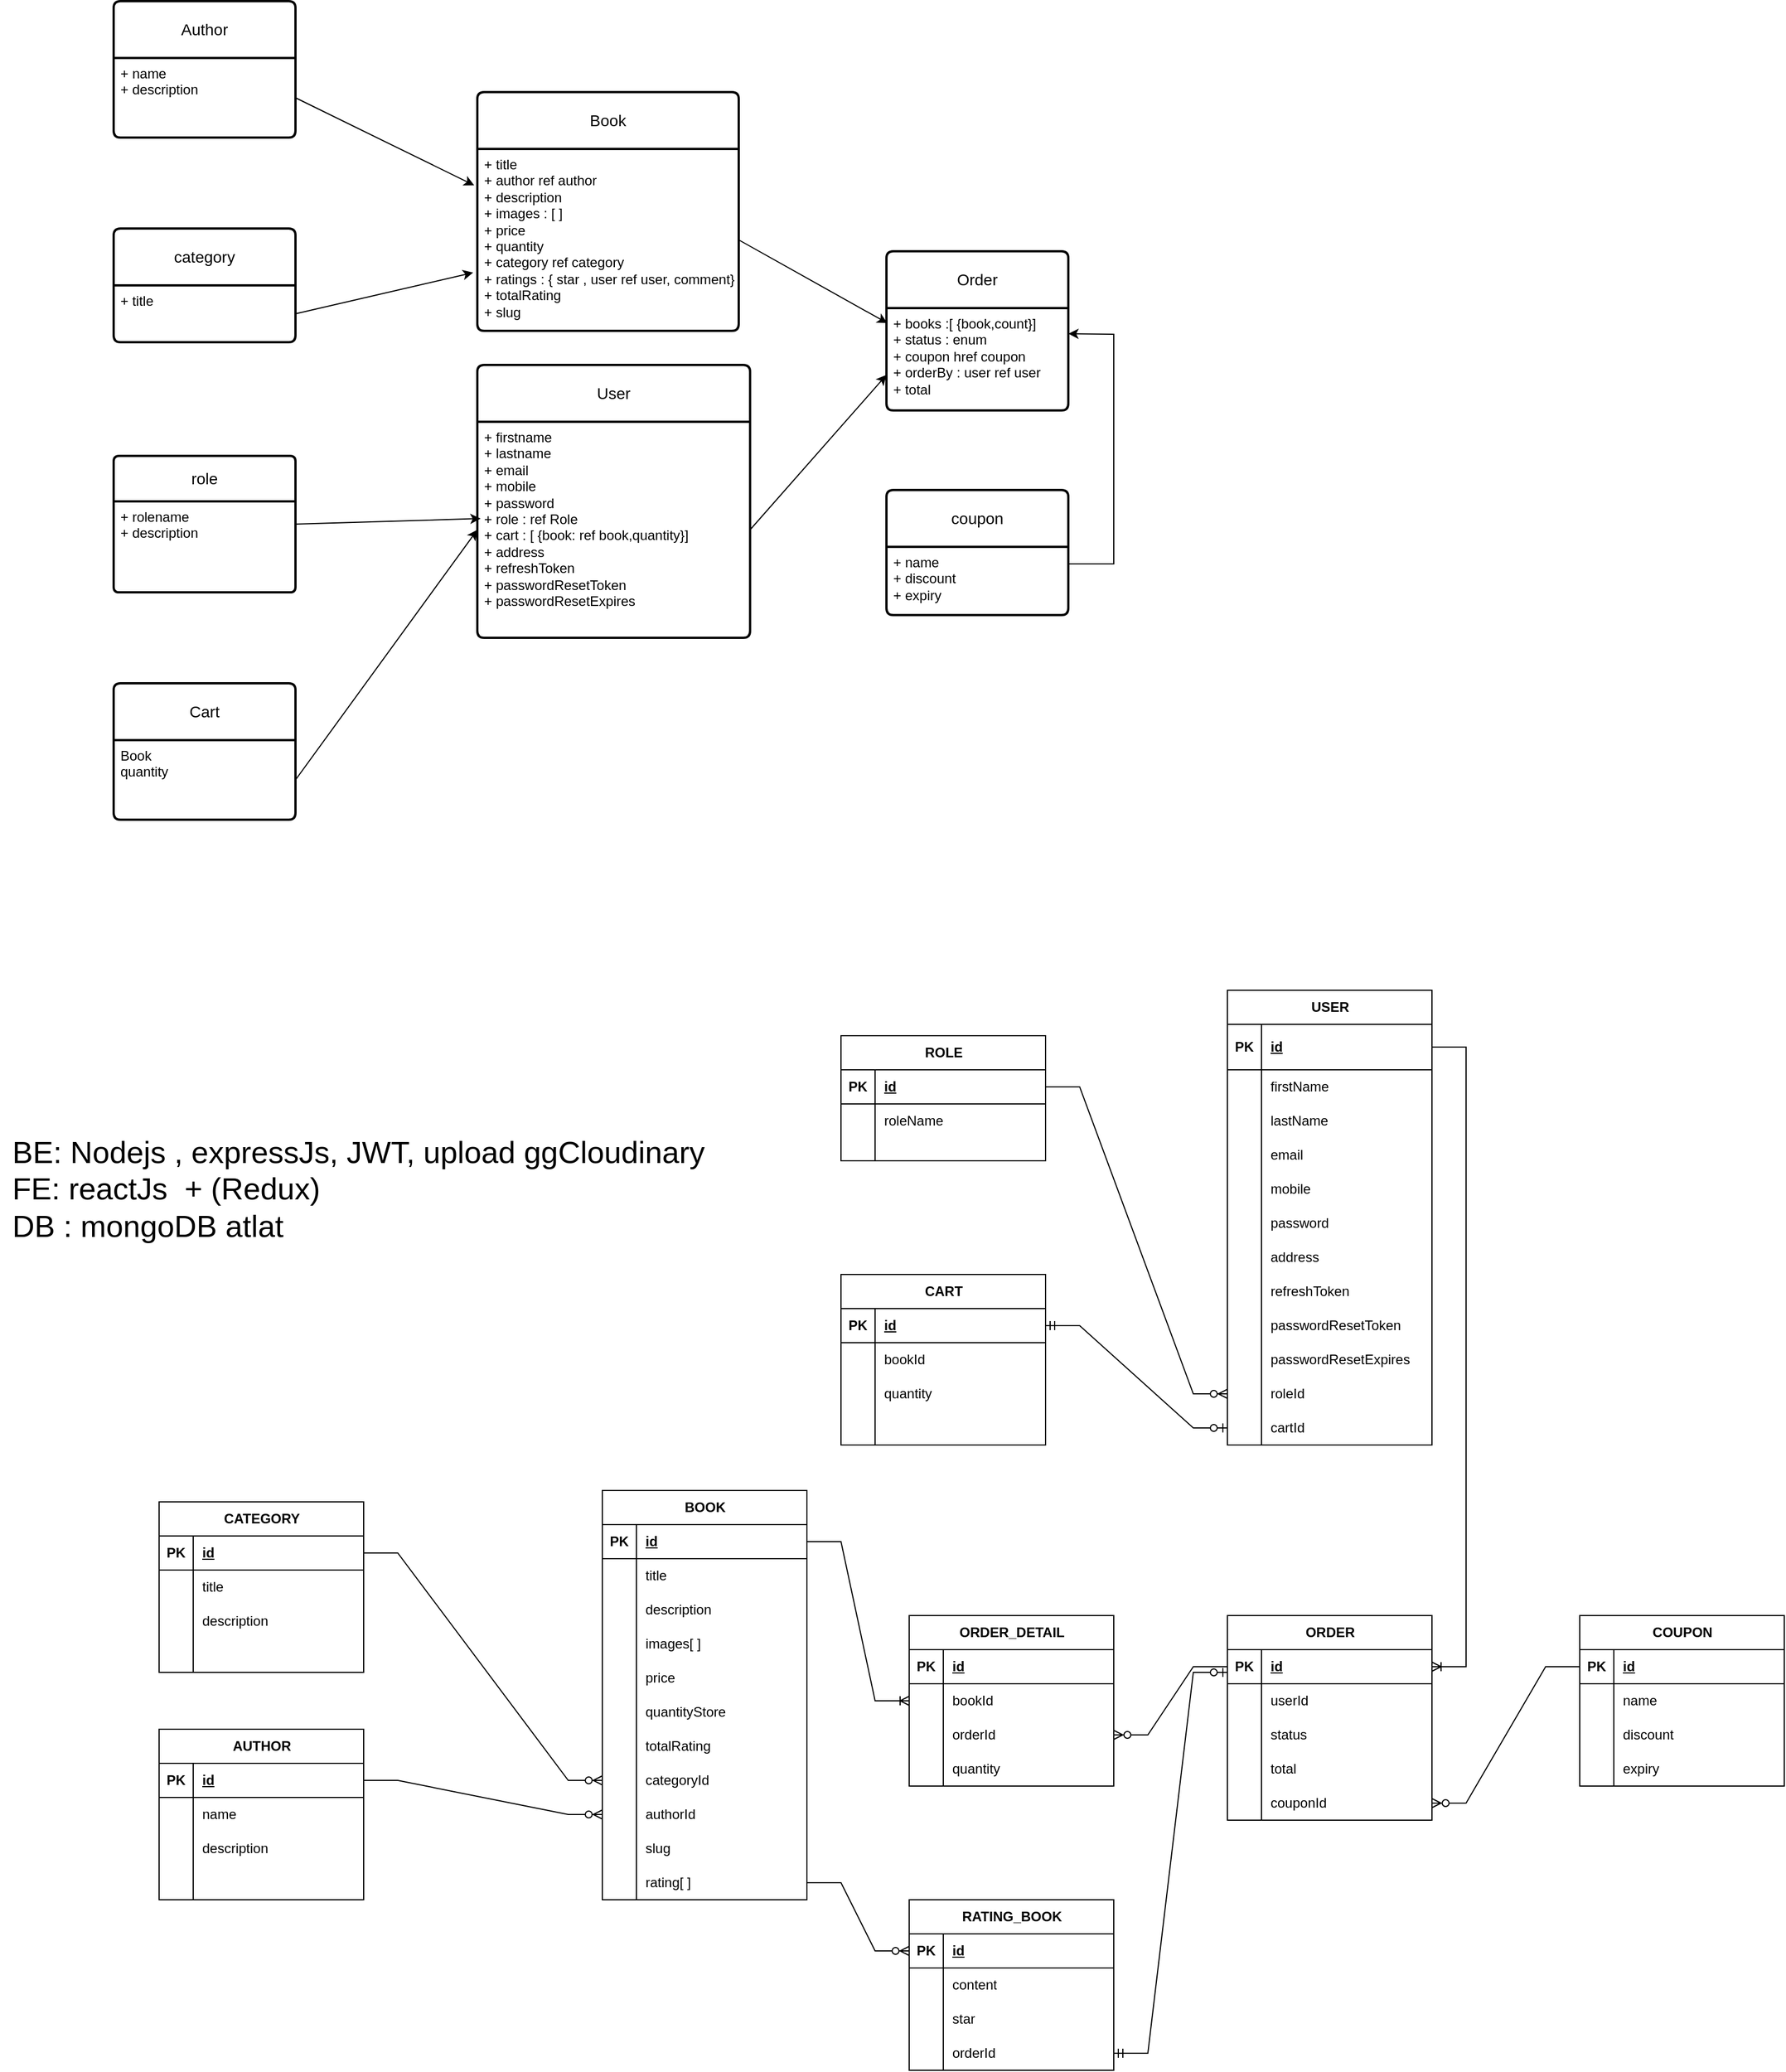 <mxfile version="22.1.2" type="device">
  <diagram name="Page-1" id="F1IsN-QNU0Ag-AmArbBA">
    <mxGraphModel dx="1480" dy="866" grid="1" gridSize="10" guides="1" tooltips="1" connect="1" arrows="1" fold="1" page="1" pageScale="1" pageWidth="1169" pageHeight="1654" math="0" shadow="0">
      <root>
        <mxCell id="0" />
        <mxCell id="1" parent="0" />
        <mxCell id="oTK3dpyWdID8vPnLKVUw-1" value="role" style="swimlane;childLayout=stackLayout;horizontal=1;startSize=40;horizontalStack=0;rounded=1;fontSize=14;fontStyle=0;strokeWidth=2;resizeParent=0;resizeLast=1;shadow=0;dashed=0;align=center;arcSize=4;whiteSpace=wrap;html=1;" parent="1" vertex="1">
          <mxGeometry x="160" y="760" width="160" height="120" as="geometry" />
        </mxCell>
        <mxCell id="oTK3dpyWdID8vPnLKVUw-2" value="+ rolename&lt;br&gt;+ description" style="align=left;strokeColor=none;fillColor=none;spacingLeft=4;fontSize=12;verticalAlign=top;resizable=0;rotatable=0;part=1;html=1;" parent="oTK3dpyWdID8vPnLKVUw-1" vertex="1">
          <mxGeometry y="40" width="160" height="80" as="geometry" />
        </mxCell>
        <mxCell id="oTK3dpyWdID8vPnLKVUw-3" value="User" style="swimlane;childLayout=stackLayout;horizontal=1;startSize=50;horizontalStack=0;rounded=1;fontSize=14;fontStyle=0;strokeWidth=2;resizeParent=0;resizeLast=1;shadow=0;dashed=0;align=center;arcSize=4;whiteSpace=wrap;html=1;" parent="1" vertex="1">
          <mxGeometry x="480" y="680" width="240" height="240" as="geometry" />
        </mxCell>
        <mxCell id="oTK3dpyWdID8vPnLKVUw-4" value="+ firstname&lt;br&gt;+ lastname&lt;br&gt;+ email&lt;br&gt;+ mobile&lt;br&gt;+ password&lt;br&gt;+ role : ref Role&lt;br&gt;+ cart : [ {book: ref book,quantity}]&lt;br&gt;+ address&lt;br&gt;+ refreshToken&lt;br&gt;+&amp;nbsp;passwordResetToken&lt;br&gt;+&amp;nbsp;passwordResetExpires" style="align=left;strokeColor=none;fillColor=none;spacingLeft=4;fontSize=12;verticalAlign=top;resizable=0;rotatable=0;part=1;html=1;" parent="oTK3dpyWdID8vPnLKVUw-3" vertex="1">
          <mxGeometry y="50" width="240" height="190" as="geometry" />
        </mxCell>
        <mxCell id="oTK3dpyWdID8vPnLKVUw-6" value="" style="endArrow=classic;html=1;rounded=0;entryX=0.012;entryY=0.448;entryDx=0;entryDy=0;entryPerimeter=0;exitX=1;exitY=0.25;exitDx=0;exitDy=0;" parent="1" source="oTK3dpyWdID8vPnLKVUw-2" target="oTK3dpyWdID8vPnLKVUw-4" edge="1">
          <mxGeometry width="50" height="50" relative="1" as="geometry">
            <mxPoint x="400" y="300" as="sourcePoint" />
            <mxPoint x="580" y="300" as="targetPoint" />
          </mxGeometry>
        </mxCell>
        <mxCell id="oTK3dpyWdID8vPnLKVUw-7" value="Book" style="swimlane;childLayout=stackLayout;horizontal=1;startSize=50;horizontalStack=0;rounded=1;fontSize=14;fontStyle=0;strokeWidth=2;resizeParent=0;resizeLast=1;shadow=0;dashed=0;align=center;arcSize=4;whiteSpace=wrap;html=1;" parent="1" vertex="1">
          <mxGeometry x="480" y="440" width="230" height="210" as="geometry" />
        </mxCell>
        <mxCell id="oTK3dpyWdID8vPnLKVUw-8" value="+ title&lt;br&gt;+ author ref author&lt;br&gt;+ description&lt;br&gt;+ images : [ ]&lt;br&gt;+ price&lt;br&gt;+ quantity&lt;br&gt;+ category ref category&lt;br&gt;+ ratings : { star , user ref user, comment}&lt;br&gt;+ totalRating&lt;br&gt;+ slug" style="align=left;strokeColor=none;fillColor=none;spacingLeft=4;fontSize=12;verticalAlign=top;resizable=0;rotatable=0;part=1;html=1;" parent="oTK3dpyWdID8vPnLKVUw-7" vertex="1">
          <mxGeometry y="50" width="230" height="160" as="geometry" />
        </mxCell>
        <mxCell id="oTK3dpyWdID8vPnLKVUw-9" value="category" style="swimlane;childLayout=stackLayout;horizontal=1;startSize=50;horizontalStack=0;rounded=1;fontSize=14;fontStyle=0;strokeWidth=2;resizeParent=0;resizeLast=1;shadow=0;dashed=0;align=center;arcSize=4;whiteSpace=wrap;html=1;" parent="1" vertex="1">
          <mxGeometry x="160" y="560" width="160" height="100" as="geometry" />
        </mxCell>
        <mxCell id="oTK3dpyWdID8vPnLKVUw-10" value="+ title" style="align=left;strokeColor=none;fillColor=none;spacingLeft=4;fontSize=12;verticalAlign=top;resizable=0;rotatable=0;part=1;html=1;" parent="oTK3dpyWdID8vPnLKVUw-9" vertex="1">
          <mxGeometry y="50" width="160" height="50" as="geometry" />
        </mxCell>
        <mxCell id="oTK3dpyWdID8vPnLKVUw-11" value="Author" style="swimlane;childLayout=stackLayout;horizontal=1;startSize=50;horizontalStack=0;rounded=1;fontSize=14;fontStyle=0;strokeWidth=2;resizeParent=0;resizeLast=1;shadow=0;dashed=0;align=center;arcSize=4;whiteSpace=wrap;html=1;" parent="1" vertex="1">
          <mxGeometry x="160" y="360" width="160" height="120" as="geometry" />
        </mxCell>
        <mxCell id="oTK3dpyWdID8vPnLKVUw-12" value="+ name&lt;br&gt;+ description" style="align=left;strokeColor=none;fillColor=none;spacingLeft=4;fontSize=12;verticalAlign=top;resizable=0;rotatable=0;part=1;html=1;" parent="oTK3dpyWdID8vPnLKVUw-11" vertex="1">
          <mxGeometry y="50" width="160" height="70" as="geometry" />
        </mxCell>
        <mxCell id="oTK3dpyWdID8vPnLKVUw-13" value="Order" style="swimlane;childLayout=stackLayout;horizontal=1;startSize=50;horizontalStack=0;rounded=1;fontSize=14;fontStyle=0;strokeWidth=2;resizeParent=0;resizeLast=1;shadow=0;dashed=0;align=center;arcSize=4;whiteSpace=wrap;html=1;" parent="1" vertex="1">
          <mxGeometry x="840" y="580" width="160" height="140" as="geometry" />
        </mxCell>
        <mxCell id="oTK3dpyWdID8vPnLKVUw-14" value="+ books :[ {book,count}]&lt;br&gt;+ status : enum&lt;br&gt;+ coupon href coupon&lt;br&gt;+ orderBy : user ref user&lt;br&gt;+ total" style="align=left;strokeColor=none;fillColor=none;spacingLeft=4;fontSize=12;verticalAlign=top;resizable=0;rotatable=0;part=1;html=1;" parent="oTK3dpyWdID8vPnLKVUw-13" vertex="1">
          <mxGeometry y="50" width="160" height="90" as="geometry" />
        </mxCell>
        <mxCell id="oTK3dpyWdID8vPnLKVUw-15" value="coupon" style="swimlane;childLayout=stackLayout;horizontal=1;startSize=50;horizontalStack=0;rounded=1;fontSize=14;fontStyle=0;strokeWidth=2;resizeParent=0;resizeLast=1;shadow=0;dashed=0;align=center;arcSize=4;whiteSpace=wrap;html=1;" parent="1" vertex="1">
          <mxGeometry x="840" y="790" width="160" height="110" as="geometry" />
        </mxCell>
        <mxCell id="oTK3dpyWdID8vPnLKVUw-16" value="+ name&lt;br&gt;+ discount&lt;br&gt;+ expiry&amp;nbsp;" style="align=left;strokeColor=none;fillColor=none;spacingLeft=4;fontSize=12;verticalAlign=top;resizable=0;rotatable=0;part=1;html=1;" parent="oTK3dpyWdID8vPnLKVUw-15" vertex="1">
          <mxGeometry y="50" width="160" height="60" as="geometry" />
        </mxCell>
        <mxCell id="oTK3dpyWdID8vPnLKVUw-17" value="" style="endArrow=classic;html=1;rounded=0;entryX=-0.012;entryY=0.2;entryDx=0;entryDy=0;entryPerimeter=0;exitX=1;exitY=0.5;exitDx=0;exitDy=0;" parent="1" source="oTK3dpyWdID8vPnLKVUw-12" target="oTK3dpyWdID8vPnLKVUw-8" edge="1">
          <mxGeometry width="50" height="50" relative="1" as="geometry">
            <mxPoint x="440" y="480" as="sourcePoint" />
            <mxPoint x="340" y="430" as="targetPoint" />
          </mxGeometry>
        </mxCell>
        <mxCell id="oTK3dpyWdID8vPnLKVUw-18" value="" style="endArrow=classic;html=1;rounded=0;entryX=-0.016;entryY=0.68;entryDx=0;entryDy=0;entryPerimeter=0;exitX=1;exitY=0.5;exitDx=0;exitDy=0;" parent="1" source="oTK3dpyWdID8vPnLKVUw-10" target="oTK3dpyWdID8vPnLKVUw-8" edge="1">
          <mxGeometry width="50" height="50" relative="1" as="geometry">
            <mxPoint x="330" y="455" as="sourcePoint" />
            <mxPoint x="487" y="490" as="targetPoint" />
          </mxGeometry>
        </mxCell>
        <mxCell id="oTK3dpyWdID8vPnLKVUw-20" value="" style="endArrow=classic;html=1;rounded=0;entryX=0;entryY=0.653;entryDx=0;entryDy=0;entryPerimeter=0;exitX=1;exitY=0.5;exitDx=0;exitDy=0;" parent="1" source="oTK3dpyWdID8vPnLKVUw-4" target="oTK3dpyWdID8vPnLKVUw-14" edge="1">
          <mxGeometry width="50" height="50" relative="1" as="geometry">
            <mxPoint x="550" y="450" as="sourcePoint" />
            <mxPoint x="600" y="400" as="targetPoint" />
          </mxGeometry>
        </mxCell>
        <mxCell id="oTK3dpyWdID8vPnLKVUw-21" value="" style="endArrow=classic;html=1;rounded=0;entryX=0.005;entryY=0.147;entryDx=0;entryDy=0;entryPerimeter=0;exitX=1;exitY=0.5;exitDx=0;exitDy=0;" parent="1" source="oTK3dpyWdID8vPnLKVUw-8" target="oTK3dpyWdID8vPnLKVUw-14" edge="1">
          <mxGeometry width="50" height="50" relative="1" as="geometry">
            <mxPoint x="590" y="650" as="sourcePoint" />
            <mxPoint x="640" y="600" as="targetPoint" />
          </mxGeometry>
        </mxCell>
        <mxCell id="oTK3dpyWdID8vPnLKVUw-22" value="" style="endArrow=classic;html=1;rounded=0;exitX=1;exitY=0.25;exitDx=0;exitDy=0;entryX=1;entryY=0.25;entryDx=0;entryDy=0;" parent="1" source="oTK3dpyWdID8vPnLKVUw-16" target="oTK3dpyWdID8vPnLKVUw-14" edge="1">
          <mxGeometry width="50" height="50" relative="1" as="geometry">
            <mxPoint x="590" y="750" as="sourcePoint" />
            <mxPoint x="640" y="700" as="targetPoint" />
            <Array as="points">
              <mxPoint x="1040" y="855" />
              <mxPoint x="1040" y="653" />
            </Array>
          </mxGeometry>
        </mxCell>
        <mxCell id="acGTdGTnFuoGgMYSxfDe-17" value="Cart" style="swimlane;childLayout=stackLayout;horizontal=1;startSize=50;horizontalStack=0;rounded=1;fontSize=14;fontStyle=0;strokeWidth=2;resizeParent=0;resizeLast=1;shadow=0;dashed=0;align=center;arcSize=4;whiteSpace=wrap;html=1;" parent="1" vertex="1">
          <mxGeometry x="160" y="960" width="160" height="120" as="geometry" />
        </mxCell>
        <mxCell id="acGTdGTnFuoGgMYSxfDe-18" value="Book&lt;br&gt;quantity" style="align=left;strokeColor=none;fillColor=none;spacingLeft=4;fontSize=12;verticalAlign=top;resizable=0;rotatable=0;part=1;html=1;" parent="acGTdGTnFuoGgMYSxfDe-17" vertex="1">
          <mxGeometry y="50" width="160" height="70" as="geometry" />
        </mxCell>
        <mxCell id="acGTdGTnFuoGgMYSxfDe-19" value="ROLE" style="shape=table;startSize=30;container=1;collapsible=1;childLayout=tableLayout;fixedRows=1;rowLines=0;fontStyle=1;align=center;resizeLast=1;html=1;" parent="1" vertex="1">
          <mxGeometry x="800" y="1270" width="180" height="110" as="geometry" />
        </mxCell>
        <mxCell id="acGTdGTnFuoGgMYSxfDe-20" value="" style="shape=tableRow;horizontal=0;startSize=0;swimlaneHead=0;swimlaneBody=0;fillColor=none;collapsible=0;dropTarget=0;points=[[0,0.5],[1,0.5]];portConstraint=eastwest;top=0;left=0;right=0;bottom=1;" parent="acGTdGTnFuoGgMYSxfDe-19" vertex="1">
          <mxGeometry y="30" width="180" height="30" as="geometry" />
        </mxCell>
        <mxCell id="acGTdGTnFuoGgMYSxfDe-21" value="PK" style="shape=partialRectangle;connectable=0;fillColor=none;top=0;left=0;bottom=0;right=0;fontStyle=1;overflow=hidden;whiteSpace=wrap;html=1;" parent="acGTdGTnFuoGgMYSxfDe-20" vertex="1">
          <mxGeometry width="30" height="30" as="geometry">
            <mxRectangle width="30" height="30" as="alternateBounds" />
          </mxGeometry>
        </mxCell>
        <mxCell id="acGTdGTnFuoGgMYSxfDe-22" value="id" style="shape=partialRectangle;connectable=0;fillColor=none;top=0;left=0;bottom=0;right=0;align=left;spacingLeft=6;fontStyle=5;overflow=hidden;whiteSpace=wrap;html=1;" parent="acGTdGTnFuoGgMYSxfDe-20" vertex="1">
          <mxGeometry x="30" width="150" height="30" as="geometry">
            <mxRectangle width="150" height="30" as="alternateBounds" />
          </mxGeometry>
        </mxCell>
        <mxCell id="acGTdGTnFuoGgMYSxfDe-23" value="" style="shape=tableRow;horizontal=0;startSize=0;swimlaneHead=0;swimlaneBody=0;fillColor=none;collapsible=0;dropTarget=0;points=[[0,0.5],[1,0.5]];portConstraint=eastwest;top=0;left=0;right=0;bottom=0;" parent="acGTdGTnFuoGgMYSxfDe-19" vertex="1">
          <mxGeometry y="60" width="180" height="30" as="geometry" />
        </mxCell>
        <mxCell id="acGTdGTnFuoGgMYSxfDe-24" value="" style="shape=partialRectangle;connectable=0;fillColor=none;top=0;left=0;bottom=0;right=0;editable=1;overflow=hidden;whiteSpace=wrap;html=1;" parent="acGTdGTnFuoGgMYSxfDe-23" vertex="1">
          <mxGeometry width="30" height="30" as="geometry">
            <mxRectangle width="30" height="30" as="alternateBounds" />
          </mxGeometry>
        </mxCell>
        <mxCell id="acGTdGTnFuoGgMYSxfDe-25" value="roleName" style="shape=partialRectangle;connectable=0;fillColor=none;top=0;left=0;bottom=0;right=0;align=left;spacingLeft=6;overflow=hidden;whiteSpace=wrap;html=1;" parent="acGTdGTnFuoGgMYSxfDe-23" vertex="1">
          <mxGeometry x="30" width="150" height="30" as="geometry">
            <mxRectangle width="150" height="30" as="alternateBounds" />
          </mxGeometry>
        </mxCell>
        <mxCell id="acGTdGTnFuoGgMYSxfDe-29" value="" style="shape=tableRow;horizontal=0;startSize=0;swimlaneHead=0;swimlaneBody=0;fillColor=none;collapsible=0;dropTarget=0;points=[[0,0.5],[1,0.5]];portConstraint=eastwest;top=0;left=0;right=0;bottom=0;" parent="acGTdGTnFuoGgMYSxfDe-19" vertex="1">
          <mxGeometry y="90" width="180" height="20" as="geometry" />
        </mxCell>
        <mxCell id="acGTdGTnFuoGgMYSxfDe-30" value="" style="shape=partialRectangle;connectable=0;fillColor=none;top=0;left=0;bottom=0;right=0;editable=1;overflow=hidden;whiteSpace=wrap;html=1;" parent="acGTdGTnFuoGgMYSxfDe-29" vertex="1">
          <mxGeometry width="30" height="20" as="geometry">
            <mxRectangle width="30" height="20" as="alternateBounds" />
          </mxGeometry>
        </mxCell>
        <mxCell id="acGTdGTnFuoGgMYSxfDe-31" value="" style="shape=partialRectangle;connectable=0;fillColor=none;top=0;left=0;bottom=0;right=0;align=left;spacingLeft=6;overflow=hidden;whiteSpace=wrap;html=1;" parent="acGTdGTnFuoGgMYSxfDe-29" vertex="1">
          <mxGeometry x="30" width="150" height="20" as="geometry">
            <mxRectangle width="150" height="20" as="alternateBounds" />
          </mxGeometry>
        </mxCell>
        <mxCell id="acGTdGTnFuoGgMYSxfDe-32" value="USER" style="shape=table;startSize=30;container=1;collapsible=1;childLayout=tableLayout;fixedRows=1;rowLines=0;fontStyle=1;align=center;resizeLast=1;html=1;" parent="1" vertex="1">
          <mxGeometry x="1140" y="1230" width="180" height="400" as="geometry" />
        </mxCell>
        <mxCell id="acGTdGTnFuoGgMYSxfDe-33" value="" style="shape=tableRow;horizontal=0;startSize=0;swimlaneHead=0;swimlaneBody=0;fillColor=none;collapsible=0;dropTarget=0;points=[[0,0.5],[1,0.5]];portConstraint=eastwest;top=0;left=0;right=0;bottom=1;" parent="acGTdGTnFuoGgMYSxfDe-32" vertex="1">
          <mxGeometry y="30" width="180" height="40" as="geometry" />
        </mxCell>
        <mxCell id="acGTdGTnFuoGgMYSxfDe-34" value="PK" style="shape=partialRectangle;connectable=0;fillColor=none;top=0;left=0;bottom=0;right=0;fontStyle=1;overflow=hidden;whiteSpace=wrap;html=1;" parent="acGTdGTnFuoGgMYSxfDe-33" vertex="1">
          <mxGeometry width="30" height="40" as="geometry">
            <mxRectangle width="30" height="40" as="alternateBounds" />
          </mxGeometry>
        </mxCell>
        <mxCell id="acGTdGTnFuoGgMYSxfDe-35" value="id" style="shape=partialRectangle;connectable=0;fillColor=none;top=0;left=0;bottom=0;right=0;align=left;spacingLeft=6;fontStyle=5;overflow=hidden;whiteSpace=wrap;html=1;" parent="acGTdGTnFuoGgMYSxfDe-33" vertex="1">
          <mxGeometry x="30" width="150" height="40" as="geometry">
            <mxRectangle width="150" height="40" as="alternateBounds" />
          </mxGeometry>
        </mxCell>
        <mxCell id="acGTdGTnFuoGgMYSxfDe-36" value="" style="shape=tableRow;horizontal=0;startSize=0;swimlaneHead=0;swimlaneBody=0;fillColor=none;collapsible=0;dropTarget=0;points=[[0,0.5],[1,0.5]];portConstraint=eastwest;top=0;left=0;right=0;bottom=0;" parent="acGTdGTnFuoGgMYSxfDe-32" vertex="1">
          <mxGeometry y="70" width="180" height="30" as="geometry" />
        </mxCell>
        <mxCell id="acGTdGTnFuoGgMYSxfDe-37" value="" style="shape=partialRectangle;connectable=0;fillColor=none;top=0;left=0;bottom=0;right=0;editable=1;overflow=hidden;whiteSpace=wrap;html=1;" parent="acGTdGTnFuoGgMYSxfDe-36" vertex="1">
          <mxGeometry width="30" height="30" as="geometry">
            <mxRectangle width="30" height="30" as="alternateBounds" />
          </mxGeometry>
        </mxCell>
        <mxCell id="acGTdGTnFuoGgMYSxfDe-38" value="firstName" style="shape=partialRectangle;connectable=0;fillColor=none;top=0;left=0;bottom=0;right=0;align=left;spacingLeft=6;overflow=hidden;whiteSpace=wrap;html=1;" parent="acGTdGTnFuoGgMYSxfDe-36" vertex="1">
          <mxGeometry x="30" width="150" height="30" as="geometry">
            <mxRectangle width="150" height="30" as="alternateBounds" />
          </mxGeometry>
        </mxCell>
        <mxCell id="acGTdGTnFuoGgMYSxfDe-39" value="" style="shape=tableRow;horizontal=0;startSize=0;swimlaneHead=0;swimlaneBody=0;fillColor=none;collapsible=0;dropTarget=0;points=[[0,0.5],[1,0.5]];portConstraint=eastwest;top=0;left=0;right=0;bottom=0;" parent="acGTdGTnFuoGgMYSxfDe-32" vertex="1">
          <mxGeometry y="100" width="180" height="30" as="geometry" />
        </mxCell>
        <mxCell id="acGTdGTnFuoGgMYSxfDe-40" value="" style="shape=partialRectangle;connectable=0;fillColor=none;top=0;left=0;bottom=0;right=0;editable=1;overflow=hidden;whiteSpace=wrap;html=1;" parent="acGTdGTnFuoGgMYSxfDe-39" vertex="1">
          <mxGeometry width="30" height="30" as="geometry">
            <mxRectangle width="30" height="30" as="alternateBounds" />
          </mxGeometry>
        </mxCell>
        <mxCell id="acGTdGTnFuoGgMYSxfDe-41" value="lastName" style="shape=partialRectangle;connectable=0;fillColor=none;top=0;left=0;bottom=0;right=0;align=left;spacingLeft=6;overflow=hidden;whiteSpace=wrap;html=1;" parent="acGTdGTnFuoGgMYSxfDe-39" vertex="1">
          <mxGeometry x="30" width="150" height="30" as="geometry">
            <mxRectangle width="150" height="30" as="alternateBounds" />
          </mxGeometry>
        </mxCell>
        <mxCell id="acGTdGTnFuoGgMYSxfDe-42" value="" style="shape=tableRow;horizontal=0;startSize=0;swimlaneHead=0;swimlaneBody=0;fillColor=none;collapsible=0;dropTarget=0;points=[[0,0.5],[1,0.5]];portConstraint=eastwest;top=0;left=0;right=0;bottom=0;" parent="acGTdGTnFuoGgMYSxfDe-32" vertex="1">
          <mxGeometry y="130" width="180" height="30" as="geometry" />
        </mxCell>
        <mxCell id="acGTdGTnFuoGgMYSxfDe-43" value="" style="shape=partialRectangle;connectable=0;fillColor=none;top=0;left=0;bottom=0;right=0;editable=1;overflow=hidden;whiteSpace=wrap;html=1;" parent="acGTdGTnFuoGgMYSxfDe-42" vertex="1">
          <mxGeometry width="30" height="30" as="geometry">
            <mxRectangle width="30" height="30" as="alternateBounds" />
          </mxGeometry>
        </mxCell>
        <mxCell id="acGTdGTnFuoGgMYSxfDe-44" value="email" style="shape=partialRectangle;connectable=0;fillColor=none;top=0;left=0;bottom=0;right=0;align=left;spacingLeft=6;overflow=hidden;whiteSpace=wrap;html=1;" parent="acGTdGTnFuoGgMYSxfDe-42" vertex="1">
          <mxGeometry x="30" width="150" height="30" as="geometry">
            <mxRectangle width="150" height="30" as="alternateBounds" />
          </mxGeometry>
        </mxCell>
        <mxCell id="acGTdGTnFuoGgMYSxfDe-46" value="" style="shape=tableRow;horizontal=0;startSize=0;swimlaneHead=0;swimlaneBody=0;fillColor=none;collapsible=0;dropTarget=0;points=[[0,0.5],[1,0.5]];portConstraint=eastwest;top=0;left=0;right=0;bottom=0;" parent="acGTdGTnFuoGgMYSxfDe-32" vertex="1">
          <mxGeometry y="160" width="180" height="30" as="geometry" />
        </mxCell>
        <mxCell id="acGTdGTnFuoGgMYSxfDe-47" value="" style="shape=partialRectangle;connectable=0;fillColor=none;top=0;left=0;bottom=0;right=0;editable=1;overflow=hidden;whiteSpace=wrap;html=1;" parent="acGTdGTnFuoGgMYSxfDe-46" vertex="1">
          <mxGeometry width="30" height="30" as="geometry">
            <mxRectangle width="30" height="30" as="alternateBounds" />
          </mxGeometry>
        </mxCell>
        <mxCell id="acGTdGTnFuoGgMYSxfDe-48" value="mobile" style="shape=partialRectangle;connectable=0;fillColor=none;top=0;left=0;bottom=0;right=0;align=left;spacingLeft=6;overflow=hidden;whiteSpace=wrap;html=1;" parent="acGTdGTnFuoGgMYSxfDe-46" vertex="1">
          <mxGeometry x="30" width="150" height="30" as="geometry">
            <mxRectangle width="150" height="30" as="alternateBounds" />
          </mxGeometry>
        </mxCell>
        <mxCell id="acGTdGTnFuoGgMYSxfDe-49" value="" style="shape=tableRow;horizontal=0;startSize=0;swimlaneHead=0;swimlaneBody=0;fillColor=none;collapsible=0;dropTarget=0;points=[[0,0.5],[1,0.5]];portConstraint=eastwest;top=0;left=0;right=0;bottom=0;" parent="acGTdGTnFuoGgMYSxfDe-32" vertex="1">
          <mxGeometry y="190" width="180" height="30" as="geometry" />
        </mxCell>
        <mxCell id="acGTdGTnFuoGgMYSxfDe-50" value="" style="shape=partialRectangle;connectable=0;fillColor=none;top=0;left=0;bottom=0;right=0;editable=1;overflow=hidden;whiteSpace=wrap;html=1;" parent="acGTdGTnFuoGgMYSxfDe-49" vertex="1">
          <mxGeometry width="30" height="30" as="geometry">
            <mxRectangle width="30" height="30" as="alternateBounds" />
          </mxGeometry>
        </mxCell>
        <mxCell id="acGTdGTnFuoGgMYSxfDe-51" value="password" style="shape=partialRectangle;connectable=0;fillColor=none;top=0;left=0;bottom=0;right=0;align=left;spacingLeft=6;overflow=hidden;whiteSpace=wrap;html=1;" parent="acGTdGTnFuoGgMYSxfDe-49" vertex="1">
          <mxGeometry x="30" width="150" height="30" as="geometry">
            <mxRectangle width="150" height="30" as="alternateBounds" />
          </mxGeometry>
        </mxCell>
        <mxCell id="acGTdGTnFuoGgMYSxfDe-52" value="" style="shape=tableRow;horizontal=0;startSize=0;swimlaneHead=0;swimlaneBody=0;fillColor=none;collapsible=0;dropTarget=0;points=[[0,0.5],[1,0.5]];portConstraint=eastwest;top=0;left=0;right=0;bottom=0;" parent="acGTdGTnFuoGgMYSxfDe-32" vertex="1">
          <mxGeometry y="220" width="180" height="30" as="geometry" />
        </mxCell>
        <mxCell id="acGTdGTnFuoGgMYSxfDe-53" value="" style="shape=partialRectangle;connectable=0;fillColor=none;top=0;left=0;bottom=0;right=0;editable=1;overflow=hidden;whiteSpace=wrap;html=1;" parent="acGTdGTnFuoGgMYSxfDe-52" vertex="1">
          <mxGeometry width="30" height="30" as="geometry">
            <mxRectangle width="30" height="30" as="alternateBounds" />
          </mxGeometry>
        </mxCell>
        <mxCell id="acGTdGTnFuoGgMYSxfDe-54" value="address" style="shape=partialRectangle;connectable=0;fillColor=none;top=0;left=0;bottom=0;right=0;align=left;spacingLeft=6;overflow=hidden;whiteSpace=wrap;html=1;" parent="acGTdGTnFuoGgMYSxfDe-52" vertex="1">
          <mxGeometry x="30" width="150" height="30" as="geometry">
            <mxRectangle width="150" height="30" as="alternateBounds" />
          </mxGeometry>
        </mxCell>
        <mxCell id="acGTdGTnFuoGgMYSxfDe-55" value="" style="shape=tableRow;horizontal=0;startSize=0;swimlaneHead=0;swimlaneBody=0;fillColor=none;collapsible=0;dropTarget=0;points=[[0,0.5],[1,0.5]];portConstraint=eastwest;top=0;left=0;right=0;bottom=0;" parent="acGTdGTnFuoGgMYSxfDe-32" vertex="1">
          <mxGeometry y="250" width="180" height="30" as="geometry" />
        </mxCell>
        <mxCell id="acGTdGTnFuoGgMYSxfDe-56" value="" style="shape=partialRectangle;connectable=0;fillColor=none;top=0;left=0;bottom=0;right=0;editable=1;overflow=hidden;whiteSpace=wrap;html=1;" parent="acGTdGTnFuoGgMYSxfDe-55" vertex="1">
          <mxGeometry width="30" height="30" as="geometry">
            <mxRectangle width="30" height="30" as="alternateBounds" />
          </mxGeometry>
        </mxCell>
        <mxCell id="acGTdGTnFuoGgMYSxfDe-57" value="refreshToken" style="shape=partialRectangle;connectable=0;fillColor=none;top=0;left=0;bottom=0;right=0;align=left;spacingLeft=6;overflow=hidden;whiteSpace=wrap;html=1;" parent="acGTdGTnFuoGgMYSxfDe-55" vertex="1">
          <mxGeometry x="30" width="150" height="30" as="geometry">
            <mxRectangle width="150" height="30" as="alternateBounds" />
          </mxGeometry>
        </mxCell>
        <mxCell id="acGTdGTnFuoGgMYSxfDe-58" value="" style="shape=tableRow;horizontal=0;startSize=0;swimlaneHead=0;swimlaneBody=0;fillColor=none;collapsible=0;dropTarget=0;points=[[0,0.5],[1,0.5]];portConstraint=eastwest;top=0;left=0;right=0;bottom=0;" parent="acGTdGTnFuoGgMYSxfDe-32" vertex="1">
          <mxGeometry y="280" width="180" height="30" as="geometry" />
        </mxCell>
        <mxCell id="acGTdGTnFuoGgMYSxfDe-59" value="" style="shape=partialRectangle;connectable=0;fillColor=none;top=0;left=0;bottom=0;right=0;editable=1;overflow=hidden;whiteSpace=wrap;html=1;" parent="acGTdGTnFuoGgMYSxfDe-58" vertex="1">
          <mxGeometry width="30" height="30" as="geometry">
            <mxRectangle width="30" height="30" as="alternateBounds" />
          </mxGeometry>
        </mxCell>
        <mxCell id="acGTdGTnFuoGgMYSxfDe-60" value="passwordResetToken" style="shape=partialRectangle;connectable=0;fillColor=none;top=0;left=0;bottom=0;right=0;align=left;spacingLeft=6;overflow=hidden;whiteSpace=wrap;html=1;" parent="acGTdGTnFuoGgMYSxfDe-58" vertex="1">
          <mxGeometry x="30" width="150" height="30" as="geometry">
            <mxRectangle width="150" height="30" as="alternateBounds" />
          </mxGeometry>
        </mxCell>
        <mxCell id="acGTdGTnFuoGgMYSxfDe-61" value="" style="shape=tableRow;horizontal=0;startSize=0;swimlaneHead=0;swimlaneBody=0;fillColor=none;collapsible=0;dropTarget=0;points=[[0,0.5],[1,0.5]];portConstraint=eastwest;top=0;left=0;right=0;bottom=0;" parent="acGTdGTnFuoGgMYSxfDe-32" vertex="1">
          <mxGeometry y="310" width="180" height="30" as="geometry" />
        </mxCell>
        <mxCell id="acGTdGTnFuoGgMYSxfDe-62" value="" style="shape=partialRectangle;connectable=0;fillColor=none;top=0;left=0;bottom=0;right=0;editable=1;overflow=hidden;whiteSpace=wrap;html=1;" parent="acGTdGTnFuoGgMYSxfDe-61" vertex="1">
          <mxGeometry width="30" height="30" as="geometry">
            <mxRectangle width="30" height="30" as="alternateBounds" />
          </mxGeometry>
        </mxCell>
        <mxCell id="acGTdGTnFuoGgMYSxfDe-63" value="passwordResetExpires" style="shape=partialRectangle;connectable=0;fillColor=none;top=0;left=0;bottom=0;right=0;align=left;spacingLeft=6;overflow=hidden;whiteSpace=wrap;html=1;" parent="acGTdGTnFuoGgMYSxfDe-61" vertex="1">
          <mxGeometry x="30" width="150" height="30" as="geometry">
            <mxRectangle width="150" height="30" as="alternateBounds" />
          </mxGeometry>
        </mxCell>
        <mxCell id="acGTdGTnFuoGgMYSxfDe-95" value="" style="shape=tableRow;horizontal=0;startSize=0;swimlaneHead=0;swimlaneBody=0;fillColor=none;collapsible=0;dropTarget=0;points=[[0,0.5],[1,0.5]];portConstraint=eastwest;top=0;left=0;right=0;bottom=0;" parent="acGTdGTnFuoGgMYSxfDe-32" vertex="1">
          <mxGeometry y="340" width="180" height="30" as="geometry" />
        </mxCell>
        <mxCell id="acGTdGTnFuoGgMYSxfDe-96" value="" style="shape=partialRectangle;connectable=0;fillColor=none;top=0;left=0;bottom=0;right=0;editable=1;overflow=hidden;whiteSpace=wrap;html=1;" parent="acGTdGTnFuoGgMYSxfDe-95" vertex="1">
          <mxGeometry width="30" height="30" as="geometry">
            <mxRectangle width="30" height="30" as="alternateBounds" />
          </mxGeometry>
        </mxCell>
        <mxCell id="acGTdGTnFuoGgMYSxfDe-97" value="roleId" style="shape=partialRectangle;connectable=0;fillColor=none;top=0;left=0;bottom=0;right=0;align=left;spacingLeft=6;overflow=hidden;whiteSpace=wrap;html=1;" parent="acGTdGTnFuoGgMYSxfDe-95" vertex="1">
          <mxGeometry x="30" width="150" height="30" as="geometry">
            <mxRectangle width="150" height="30" as="alternateBounds" />
          </mxGeometry>
        </mxCell>
        <mxCell id="acGTdGTnFuoGgMYSxfDe-98" value="" style="shape=tableRow;horizontal=0;startSize=0;swimlaneHead=0;swimlaneBody=0;fillColor=none;collapsible=0;dropTarget=0;points=[[0,0.5],[1,0.5]];portConstraint=eastwest;top=0;left=0;right=0;bottom=0;" parent="acGTdGTnFuoGgMYSxfDe-32" vertex="1">
          <mxGeometry y="370" width="180" height="30" as="geometry" />
        </mxCell>
        <mxCell id="acGTdGTnFuoGgMYSxfDe-99" value="" style="shape=partialRectangle;connectable=0;fillColor=none;top=0;left=0;bottom=0;right=0;editable=1;overflow=hidden;whiteSpace=wrap;html=1;" parent="acGTdGTnFuoGgMYSxfDe-98" vertex="1">
          <mxGeometry width="30" height="30" as="geometry">
            <mxRectangle width="30" height="30" as="alternateBounds" />
          </mxGeometry>
        </mxCell>
        <mxCell id="acGTdGTnFuoGgMYSxfDe-100" value="cartId" style="shape=partialRectangle;connectable=0;fillColor=none;top=0;left=0;bottom=0;right=0;align=left;spacingLeft=6;overflow=hidden;whiteSpace=wrap;html=1;" parent="acGTdGTnFuoGgMYSxfDe-98" vertex="1">
          <mxGeometry x="30" width="150" height="30" as="geometry">
            <mxRectangle width="150" height="30" as="alternateBounds" />
          </mxGeometry>
        </mxCell>
        <mxCell id="acGTdGTnFuoGgMYSxfDe-101" value="CART" style="shape=table;startSize=30;container=1;collapsible=1;childLayout=tableLayout;fixedRows=1;rowLines=0;fontStyle=1;align=center;resizeLast=1;html=1;" parent="1" vertex="1">
          <mxGeometry x="800" y="1480" width="180" height="150" as="geometry" />
        </mxCell>
        <mxCell id="acGTdGTnFuoGgMYSxfDe-102" value="" style="shape=tableRow;horizontal=0;startSize=0;swimlaneHead=0;swimlaneBody=0;fillColor=none;collapsible=0;dropTarget=0;points=[[0,0.5],[1,0.5]];portConstraint=eastwest;top=0;left=0;right=0;bottom=1;" parent="acGTdGTnFuoGgMYSxfDe-101" vertex="1">
          <mxGeometry y="30" width="180" height="30" as="geometry" />
        </mxCell>
        <mxCell id="acGTdGTnFuoGgMYSxfDe-103" value="PK" style="shape=partialRectangle;connectable=0;fillColor=none;top=0;left=0;bottom=0;right=0;fontStyle=1;overflow=hidden;whiteSpace=wrap;html=1;" parent="acGTdGTnFuoGgMYSxfDe-102" vertex="1">
          <mxGeometry width="30" height="30" as="geometry">
            <mxRectangle width="30" height="30" as="alternateBounds" />
          </mxGeometry>
        </mxCell>
        <mxCell id="acGTdGTnFuoGgMYSxfDe-104" value="id" style="shape=partialRectangle;connectable=0;fillColor=none;top=0;left=0;bottom=0;right=0;align=left;spacingLeft=6;fontStyle=5;overflow=hidden;whiteSpace=wrap;html=1;" parent="acGTdGTnFuoGgMYSxfDe-102" vertex="1">
          <mxGeometry x="30" width="150" height="30" as="geometry">
            <mxRectangle width="150" height="30" as="alternateBounds" />
          </mxGeometry>
        </mxCell>
        <mxCell id="acGTdGTnFuoGgMYSxfDe-105" value="" style="shape=tableRow;horizontal=0;startSize=0;swimlaneHead=0;swimlaneBody=0;fillColor=none;collapsible=0;dropTarget=0;points=[[0,0.5],[1,0.5]];portConstraint=eastwest;top=0;left=0;right=0;bottom=0;" parent="acGTdGTnFuoGgMYSxfDe-101" vertex="1">
          <mxGeometry y="60" width="180" height="30" as="geometry" />
        </mxCell>
        <mxCell id="acGTdGTnFuoGgMYSxfDe-106" value="" style="shape=partialRectangle;connectable=0;fillColor=none;top=0;left=0;bottom=0;right=0;editable=1;overflow=hidden;whiteSpace=wrap;html=1;" parent="acGTdGTnFuoGgMYSxfDe-105" vertex="1">
          <mxGeometry width="30" height="30" as="geometry">
            <mxRectangle width="30" height="30" as="alternateBounds" />
          </mxGeometry>
        </mxCell>
        <mxCell id="acGTdGTnFuoGgMYSxfDe-107" value="bookId" style="shape=partialRectangle;connectable=0;fillColor=none;top=0;left=0;bottom=0;right=0;align=left;spacingLeft=6;overflow=hidden;whiteSpace=wrap;html=1;" parent="acGTdGTnFuoGgMYSxfDe-105" vertex="1">
          <mxGeometry x="30" width="150" height="30" as="geometry">
            <mxRectangle width="150" height="30" as="alternateBounds" />
          </mxGeometry>
        </mxCell>
        <mxCell id="acGTdGTnFuoGgMYSxfDe-108" value="" style="shape=tableRow;horizontal=0;startSize=0;swimlaneHead=0;swimlaneBody=0;fillColor=none;collapsible=0;dropTarget=0;points=[[0,0.5],[1,0.5]];portConstraint=eastwest;top=0;left=0;right=0;bottom=0;" parent="acGTdGTnFuoGgMYSxfDe-101" vertex="1">
          <mxGeometry y="90" width="180" height="30" as="geometry" />
        </mxCell>
        <mxCell id="acGTdGTnFuoGgMYSxfDe-109" value="" style="shape=partialRectangle;connectable=0;fillColor=none;top=0;left=0;bottom=0;right=0;editable=1;overflow=hidden;whiteSpace=wrap;html=1;" parent="acGTdGTnFuoGgMYSxfDe-108" vertex="1">
          <mxGeometry width="30" height="30" as="geometry">
            <mxRectangle width="30" height="30" as="alternateBounds" />
          </mxGeometry>
        </mxCell>
        <mxCell id="acGTdGTnFuoGgMYSxfDe-110" value="quantity" style="shape=partialRectangle;connectable=0;fillColor=none;top=0;left=0;bottom=0;right=0;align=left;spacingLeft=6;overflow=hidden;whiteSpace=wrap;html=1;" parent="acGTdGTnFuoGgMYSxfDe-108" vertex="1">
          <mxGeometry x="30" width="150" height="30" as="geometry">
            <mxRectangle width="150" height="30" as="alternateBounds" />
          </mxGeometry>
        </mxCell>
        <mxCell id="acGTdGTnFuoGgMYSxfDe-111" value="" style="shape=tableRow;horizontal=0;startSize=0;swimlaneHead=0;swimlaneBody=0;fillColor=none;collapsible=0;dropTarget=0;points=[[0,0.5],[1,0.5]];portConstraint=eastwest;top=0;left=0;right=0;bottom=0;" parent="acGTdGTnFuoGgMYSxfDe-101" vertex="1">
          <mxGeometry y="120" width="180" height="30" as="geometry" />
        </mxCell>
        <mxCell id="acGTdGTnFuoGgMYSxfDe-112" value="" style="shape=partialRectangle;connectable=0;fillColor=none;top=0;left=0;bottom=0;right=0;editable=1;overflow=hidden;whiteSpace=wrap;html=1;" parent="acGTdGTnFuoGgMYSxfDe-111" vertex="1">
          <mxGeometry width="30" height="30" as="geometry">
            <mxRectangle width="30" height="30" as="alternateBounds" />
          </mxGeometry>
        </mxCell>
        <mxCell id="acGTdGTnFuoGgMYSxfDe-113" value="" style="shape=partialRectangle;connectable=0;fillColor=none;top=0;left=0;bottom=0;right=0;align=left;spacingLeft=6;overflow=hidden;whiteSpace=wrap;html=1;" parent="acGTdGTnFuoGgMYSxfDe-111" vertex="1">
          <mxGeometry x="30" width="150" height="30" as="geometry">
            <mxRectangle width="150" height="30" as="alternateBounds" />
          </mxGeometry>
        </mxCell>
        <mxCell id="acGTdGTnFuoGgMYSxfDe-114" value="BOOK" style="shape=table;startSize=30;container=1;collapsible=1;childLayout=tableLayout;fixedRows=1;rowLines=0;fontStyle=1;align=center;resizeLast=1;html=1;" parent="1" vertex="1">
          <mxGeometry x="590" y="1670" width="180" height="360" as="geometry" />
        </mxCell>
        <mxCell id="acGTdGTnFuoGgMYSxfDe-115" value="" style="shape=tableRow;horizontal=0;startSize=0;swimlaneHead=0;swimlaneBody=0;fillColor=none;collapsible=0;dropTarget=0;points=[[0,0.5],[1,0.5]];portConstraint=eastwest;top=0;left=0;right=0;bottom=1;" parent="acGTdGTnFuoGgMYSxfDe-114" vertex="1">
          <mxGeometry y="30" width="180" height="30" as="geometry" />
        </mxCell>
        <mxCell id="acGTdGTnFuoGgMYSxfDe-116" value="PK" style="shape=partialRectangle;connectable=0;fillColor=none;top=0;left=0;bottom=0;right=0;fontStyle=1;overflow=hidden;whiteSpace=wrap;html=1;" parent="acGTdGTnFuoGgMYSxfDe-115" vertex="1">
          <mxGeometry width="30" height="30" as="geometry">
            <mxRectangle width="30" height="30" as="alternateBounds" />
          </mxGeometry>
        </mxCell>
        <mxCell id="acGTdGTnFuoGgMYSxfDe-117" value="id" style="shape=partialRectangle;connectable=0;fillColor=none;top=0;left=0;bottom=0;right=0;align=left;spacingLeft=6;fontStyle=5;overflow=hidden;whiteSpace=wrap;html=1;" parent="acGTdGTnFuoGgMYSxfDe-115" vertex="1">
          <mxGeometry x="30" width="150" height="30" as="geometry">
            <mxRectangle width="150" height="30" as="alternateBounds" />
          </mxGeometry>
        </mxCell>
        <mxCell id="acGTdGTnFuoGgMYSxfDe-118" value="" style="shape=tableRow;horizontal=0;startSize=0;swimlaneHead=0;swimlaneBody=0;fillColor=none;collapsible=0;dropTarget=0;points=[[0,0.5],[1,0.5]];portConstraint=eastwest;top=0;left=0;right=0;bottom=0;" parent="acGTdGTnFuoGgMYSxfDe-114" vertex="1">
          <mxGeometry y="60" width="180" height="30" as="geometry" />
        </mxCell>
        <mxCell id="acGTdGTnFuoGgMYSxfDe-119" value="" style="shape=partialRectangle;connectable=0;fillColor=none;top=0;left=0;bottom=0;right=0;editable=1;overflow=hidden;whiteSpace=wrap;html=1;" parent="acGTdGTnFuoGgMYSxfDe-118" vertex="1">
          <mxGeometry width="30" height="30" as="geometry">
            <mxRectangle width="30" height="30" as="alternateBounds" />
          </mxGeometry>
        </mxCell>
        <mxCell id="acGTdGTnFuoGgMYSxfDe-120" value="title" style="shape=partialRectangle;connectable=0;fillColor=none;top=0;left=0;bottom=0;right=0;align=left;spacingLeft=6;overflow=hidden;whiteSpace=wrap;html=1;" parent="acGTdGTnFuoGgMYSxfDe-118" vertex="1">
          <mxGeometry x="30" width="150" height="30" as="geometry">
            <mxRectangle width="150" height="30" as="alternateBounds" />
          </mxGeometry>
        </mxCell>
        <mxCell id="acGTdGTnFuoGgMYSxfDe-121" value="" style="shape=tableRow;horizontal=0;startSize=0;swimlaneHead=0;swimlaneBody=0;fillColor=none;collapsible=0;dropTarget=0;points=[[0,0.5],[1,0.5]];portConstraint=eastwest;top=0;left=0;right=0;bottom=0;" parent="acGTdGTnFuoGgMYSxfDe-114" vertex="1">
          <mxGeometry y="90" width="180" height="30" as="geometry" />
        </mxCell>
        <mxCell id="acGTdGTnFuoGgMYSxfDe-122" value="" style="shape=partialRectangle;connectable=0;fillColor=none;top=0;left=0;bottom=0;right=0;editable=1;overflow=hidden;whiteSpace=wrap;html=1;" parent="acGTdGTnFuoGgMYSxfDe-121" vertex="1">
          <mxGeometry width="30" height="30" as="geometry">
            <mxRectangle width="30" height="30" as="alternateBounds" />
          </mxGeometry>
        </mxCell>
        <mxCell id="acGTdGTnFuoGgMYSxfDe-123" value="description" style="shape=partialRectangle;connectable=0;fillColor=none;top=0;left=0;bottom=0;right=0;align=left;spacingLeft=6;overflow=hidden;whiteSpace=wrap;html=1;" parent="acGTdGTnFuoGgMYSxfDe-121" vertex="1">
          <mxGeometry x="30" width="150" height="30" as="geometry">
            <mxRectangle width="150" height="30" as="alternateBounds" />
          </mxGeometry>
        </mxCell>
        <mxCell id="acGTdGTnFuoGgMYSxfDe-124" value="" style="shape=tableRow;horizontal=0;startSize=0;swimlaneHead=0;swimlaneBody=0;fillColor=none;collapsible=0;dropTarget=0;points=[[0,0.5],[1,0.5]];portConstraint=eastwest;top=0;left=0;right=0;bottom=0;" parent="acGTdGTnFuoGgMYSxfDe-114" vertex="1">
          <mxGeometry y="120" width="180" height="30" as="geometry" />
        </mxCell>
        <mxCell id="acGTdGTnFuoGgMYSxfDe-125" value="" style="shape=partialRectangle;connectable=0;fillColor=none;top=0;left=0;bottom=0;right=0;editable=1;overflow=hidden;whiteSpace=wrap;html=1;" parent="acGTdGTnFuoGgMYSxfDe-124" vertex="1">
          <mxGeometry width="30" height="30" as="geometry">
            <mxRectangle width="30" height="30" as="alternateBounds" />
          </mxGeometry>
        </mxCell>
        <mxCell id="acGTdGTnFuoGgMYSxfDe-126" value="images[ ]" style="shape=partialRectangle;connectable=0;fillColor=none;top=0;left=0;bottom=0;right=0;align=left;spacingLeft=6;overflow=hidden;whiteSpace=wrap;html=1;" parent="acGTdGTnFuoGgMYSxfDe-124" vertex="1">
          <mxGeometry x="30" width="150" height="30" as="geometry">
            <mxRectangle width="150" height="30" as="alternateBounds" />
          </mxGeometry>
        </mxCell>
        <mxCell id="acGTdGTnFuoGgMYSxfDe-128" value="" style="shape=tableRow;horizontal=0;startSize=0;swimlaneHead=0;swimlaneBody=0;fillColor=none;collapsible=0;dropTarget=0;points=[[0,0.5],[1,0.5]];portConstraint=eastwest;top=0;left=0;right=0;bottom=0;" parent="acGTdGTnFuoGgMYSxfDe-114" vertex="1">
          <mxGeometry y="150" width="180" height="30" as="geometry" />
        </mxCell>
        <mxCell id="acGTdGTnFuoGgMYSxfDe-129" value="" style="shape=partialRectangle;connectable=0;fillColor=none;top=0;left=0;bottom=0;right=0;editable=1;overflow=hidden;whiteSpace=wrap;html=1;" parent="acGTdGTnFuoGgMYSxfDe-128" vertex="1">
          <mxGeometry width="30" height="30" as="geometry">
            <mxRectangle width="30" height="30" as="alternateBounds" />
          </mxGeometry>
        </mxCell>
        <mxCell id="acGTdGTnFuoGgMYSxfDe-130" value="price" style="shape=partialRectangle;connectable=0;fillColor=none;top=0;left=0;bottom=0;right=0;align=left;spacingLeft=6;overflow=hidden;whiteSpace=wrap;html=1;" parent="acGTdGTnFuoGgMYSxfDe-128" vertex="1">
          <mxGeometry x="30" width="150" height="30" as="geometry">
            <mxRectangle width="150" height="30" as="alternateBounds" />
          </mxGeometry>
        </mxCell>
        <mxCell id="acGTdGTnFuoGgMYSxfDe-131" value="" style="shape=tableRow;horizontal=0;startSize=0;swimlaneHead=0;swimlaneBody=0;fillColor=none;collapsible=0;dropTarget=0;points=[[0,0.5],[1,0.5]];portConstraint=eastwest;top=0;left=0;right=0;bottom=0;" parent="acGTdGTnFuoGgMYSxfDe-114" vertex="1">
          <mxGeometry y="180" width="180" height="30" as="geometry" />
        </mxCell>
        <mxCell id="acGTdGTnFuoGgMYSxfDe-132" value="" style="shape=partialRectangle;connectable=0;fillColor=none;top=0;left=0;bottom=0;right=0;editable=1;overflow=hidden;whiteSpace=wrap;html=1;" parent="acGTdGTnFuoGgMYSxfDe-131" vertex="1">
          <mxGeometry width="30" height="30" as="geometry">
            <mxRectangle width="30" height="30" as="alternateBounds" />
          </mxGeometry>
        </mxCell>
        <mxCell id="acGTdGTnFuoGgMYSxfDe-133" value="quantityStore" style="shape=partialRectangle;connectable=0;fillColor=none;top=0;left=0;bottom=0;right=0;align=left;spacingLeft=6;overflow=hidden;whiteSpace=wrap;html=1;" parent="acGTdGTnFuoGgMYSxfDe-131" vertex="1">
          <mxGeometry x="30" width="150" height="30" as="geometry">
            <mxRectangle width="150" height="30" as="alternateBounds" />
          </mxGeometry>
        </mxCell>
        <mxCell id="acGTdGTnFuoGgMYSxfDe-134" value="" style="shape=tableRow;horizontal=0;startSize=0;swimlaneHead=0;swimlaneBody=0;fillColor=none;collapsible=0;dropTarget=0;points=[[0,0.5],[1,0.5]];portConstraint=eastwest;top=0;left=0;right=0;bottom=0;" parent="acGTdGTnFuoGgMYSxfDe-114" vertex="1">
          <mxGeometry y="210" width="180" height="30" as="geometry" />
        </mxCell>
        <mxCell id="acGTdGTnFuoGgMYSxfDe-135" value="" style="shape=partialRectangle;connectable=0;fillColor=none;top=0;left=0;bottom=0;right=0;editable=1;overflow=hidden;whiteSpace=wrap;html=1;" parent="acGTdGTnFuoGgMYSxfDe-134" vertex="1">
          <mxGeometry width="30" height="30" as="geometry">
            <mxRectangle width="30" height="30" as="alternateBounds" />
          </mxGeometry>
        </mxCell>
        <mxCell id="acGTdGTnFuoGgMYSxfDe-136" value="totalRating" style="shape=partialRectangle;connectable=0;fillColor=none;top=0;left=0;bottom=0;right=0;align=left;spacingLeft=6;overflow=hidden;whiteSpace=wrap;html=1;" parent="acGTdGTnFuoGgMYSxfDe-134" vertex="1">
          <mxGeometry x="30" width="150" height="30" as="geometry">
            <mxRectangle width="150" height="30" as="alternateBounds" />
          </mxGeometry>
        </mxCell>
        <mxCell id="acGTdGTnFuoGgMYSxfDe-137" value="" style="shape=tableRow;horizontal=0;startSize=0;swimlaneHead=0;swimlaneBody=0;fillColor=none;collapsible=0;dropTarget=0;points=[[0,0.5],[1,0.5]];portConstraint=eastwest;top=0;left=0;right=0;bottom=0;" parent="acGTdGTnFuoGgMYSxfDe-114" vertex="1">
          <mxGeometry y="240" width="180" height="30" as="geometry" />
        </mxCell>
        <mxCell id="acGTdGTnFuoGgMYSxfDe-138" value="" style="shape=partialRectangle;connectable=0;fillColor=none;top=0;left=0;bottom=0;right=0;editable=1;overflow=hidden;whiteSpace=wrap;html=1;" parent="acGTdGTnFuoGgMYSxfDe-137" vertex="1">
          <mxGeometry width="30" height="30" as="geometry">
            <mxRectangle width="30" height="30" as="alternateBounds" />
          </mxGeometry>
        </mxCell>
        <mxCell id="acGTdGTnFuoGgMYSxfDe-139" value="categoryId" style="shape=partialRectangle;connectable=0;fillColor=none;top=0;left=0;bottom=0;right=0;align=left;spacingLeft=6;overflow=hidden;whiteSpace=wrap;html=1;" parent="acGTdGTnFuoGgMYSxfDe-137" vertex="1">
          <mxGeometry x="30" width="150" height="30" as="geometry">
            <mxRectangle width="150" height="30" as="alternateBounds" />
          </mxGeometry>
        </mxCell>
        <mxCell id="acGTdGTnFuoGgMYSxfDe-166" value="" style="shape=tableRow;horizontal=0;startSize=0;swimlaneHead=0;swimlaneBody=0;fillColor=none;collapsible=0;dropTarget=0;points=[[0,0.5],[1,0.5]];portConstraint=eastwest;top=0;left=0;right=0;bottom=0;" parent="acGTdGTnFuoGgMYSxfDe-114" vertex="1">
          <mxGeometry y="270" width="180" height="30" as="geometry" />
        </mxCell>
        <mxCell id="acGTdGTnFuoGgMYSxfDe-167" value="" style="shape=partialRectangle;connectable=0;fillColor=none;top=0;left=0;bottom=0;right=0;editable=1;overflow=hidden;whiteSpace=wrap;html=1;" parent="acGTdGTnFuoGgMYSxfDe-166" vertex="1">
          <mxGeometry width="30" height="30" as="geometry">
            <mxRectangle width="30" height="30" as="alternateBounds" />
          </mxGeometry>
        </mxCell>
        <mxCell id="acGTdGTnFuoGgMYSxfDe-168" value="authorId" style="shape=partialRectangle;connectable=0;fillColor=none;top=0;left=0;bottom=0;right=0;align=left;spacingLeft=6;overflow=hidden;whiteSpace=wrap;html=1;" parent="acGTdGTnFuoGgMYSxfDe-166" vertex="1">
          <mxGeometry x="30" width="150" height="30" as="geometry">
            <mxRectangle width="150" height="30" as="alternateBounds" />
          </mxGeometry>
        </mxCell>
        <mxCell id="acGTdGTnFuoGgMYSxfDe-169" value="" style="shape=tableRow;horizontal=0;startSize=0;swimlaneHead=0;swimlaneBody=0;fillColor=none;collapsible=0;dropTarget=0;points=[[0,0.5],[1,0.5]];portConstraint=eastwest;top=0;left=0;right=0;bottom=0;" parent="acGTdGTnFuoGgMYSxfDe-114" vertex="1">
          <mxGeometry y="300" width="180" height="30" as="geometry" />
        </mxCell>
        <mxCell id="acGTdGTnFuoGgMYSxfDe-170" value="" style="shape=partialRectangle;connectable=0;fillColor=none;top=0;left=0;bottom=0;right=0;editable=1;overflow=hidden;whiteSpace=wrap;html=1;" parent="acGTdGTnFuoGgMYSxfDe-169" vertex="1">
          <mxGeometry width="30" height="30" as="geometry">
            <mxRectangle width="30" height="30" as="alternateBounds" />
          </mxGeometry>
        </mxCell>
        <mxCell id="acGTdGTnFuoGgMYSxfDe-171" value="slug" style="shape=partialRectangle;connectable=0;fillColor=none;top=0;left=0;bottom=0;right=0;align=left;spacingLeft=6;overflow=hidden;whiteSpace=wrap;html=1;" parent="acGTdGTnFuoGgMYSxfDe-169" vertex="1">
          <mxGeometry x="30" width="150" height="30" as="geometry">
            <mxRectangle width="150" height="30" as="alternateBounds" />
          </mxGeometry>
        </mxCell>
        <mxCell id="acGTdGTnFuoGgMYSxfDe-188" value="" style="shape=tableRow;horizontal=0;startSize=0;swimlaneHead=0;swimlaneBody=0;fillColor=none;collapsible=0;dropTarget=0;points=[[0,0.5],[1,0.5]];portConstraint=eastwest;top=0;left=0;right=0;bottom=0;" parent="acGTdGTnFuoGgMYSxfDe-114" vertex="1">
          <mxGeometry y="330" width="180" height="30" as="geometry" />
        </mxCell>
        <mxCell id="acGTdGTnFuoGgMYSxfDe-189" value="" style="shape=partialRectangle;connectable=0;fillColor=none;top=0;left=0;bottom=0;right=0;editable=1;overflow=hidden;whiteSpace=wrap;html=1;" parent="acGTdGTnFuoGgMYSxfDe-188" vertex="1">
          <mxGeometry width="30" height="30" as="geometry">
            <mxRectangle width="30" height="30" as="alternateBounds" />
          </mxGeometry>
        </mxCell>
        <mxCell id="acGTdGTnFuoGgMYSxfDe-190" value="rating[ ]" style="shape=partialRectangle;connectable=0;fillColor=none;top=0;left=0;bottom=0;right=0;align=left;spacingLeft=6;overflow=hidden;whiteSpace=wrap;html=1;" parent="acGTdGTnFuoGgMYSxfDe-188" vertex="1">
          <mxGeometry x="30" width="150" height="30" as="geometry">
            <mxRectangle width="150" height="30" as="alternateBounds" />
          </mxGeometry>
        </mxCell>
        <mxCell id="acGTdGTnFuoGgMYSxfDe-140" value="AUTHOR" style="shape=table;startSize=30;container=1;collapsible=1;childLayout=tableLayout;fixedRows=1;rowLines=0;fontStyle=1;align=center;resizeLast=1;html=1;" parent="1" vertex="1">
          <mxGeometry x="200" y="1880" width="180" height="150" as="geometry" />
        </mxCell>
        <mxCell id="acGTdGTnFuoGgMYSxfDe-141" value="" style="shape=tableRow;horizontal=0;startSize=0;swimlaneHead=0;swimlaneBody=0;fillColor=none;collapsible=0;dropTarget=0;points=[[0,0.5],[1,0.5]];portConstraint=eastwest;top=0;left=0;right=0;bottom=1;" parent="acGTdGTnFuoGgMYSxfDe-140" vertex="1">
          <mxGeometry y="30" width="180" height="30" as="geometry" />
        </mxCell>
        <mxCell id="acGTdGTnFuoGgMYSxfDe-142" value="PK" style="shape=partialRectangle;connectable=0;fillColor=none;top=0;left=0;bottom=0;right=0;fontStyle=1;overflow=hidden;whiteSpace=wrap;html=1;" parent="acGTdGTnFuoGgMYSxfDe-141" vertex="1">
          <mxGeometry width="30" height="30" as="geometry">
            <mxRectangle width="30" height="30" as="alternateBounds" />
          </mxGeometry>
        </mxCell>
        <mxCell id="acGTdGTnFuoGgMYSxfDe-143" value="id" style="shape=partialRectangle;connectable=0;fillColor=none;top=0;left=0;bottom=0;right=0;align=left;spacingLeft=6;fontStyle=5;overflow=hidden;whiteSpace=wrap;html=1;" parent="acGTdGTnFuoGgMYSxfDe-141" vertex="1">
          <mxGeometry x="30" width="150" height="30" as="geometry">
            <mxRectangle width="150" height="30" as="alternateBounds" />
          </mxGeometry>
        </mxCell>
        <mxCell id="acGTdGTnFuoGgMYSxfDe-144" value="" style="shape=tableRow;horizontal=0;startSize=0;swimlaneHead=0;swimlaneBody=0;fillColor=none;collapsible=0;dropTarget=0;points=[[0,0.5],[1,0.5]];portConstraint=eastwest;top=0;left=0;right=0;bottom=0;" parent="acGTdGTnFuoGgMYSxfDe-140" vertex="1">
          <mxGeometry y="60" width="180" height="30" as="geometry" />
        </mxCell>
        <mxCell id="acGTdGTnFuoGgMYSxfDe-145" value="" style="shape=partialRectangle;connectable=0;fillColor=none;top=0;left=0;bottom=0;right=0;editable=1;overflow=hidden;whiteSpace=wrap;html=1;" parent="acGTdGTnFuoGgMYSxfDe-144" vertex="1">
          <mxGeometry width="30" height="30" as="geometry">
            <mxRectangle width="30" height="30" as="alternateBounds" />
          </mxGeometry>
        </mxCell>
        <mxCell id="acGTdGTnFuoGgMYSxfDe-146" value="name" style="shape=partialRectangle;connectable=0;fillColor=none;top=0;left=0;bottom=0;right=0;align=left;spacingLeft=6;overflow=hidden;whiteSpace=wrap;html=1;" parent="acGTdGTnFuoGgMYSxfDe-144" vertex="1">
          <mxGeometry x="30" width="150" height="30" as="geometry">
            <mxRectangle width="150" height="30" as="alternateBounds" />
          </mxGeometry>
        </mxCell>
        <mxCell id="acGTdGTnFuoGgMYSxfDe-147" value="" style="shape=tableRow;horizontal=0;startSize=0;swimlaneHead=0;swimlaneBody=0;fillColor=none;collapsible=0;dropTarget=0;points=[[0,0.5],[1,0.5]];portConstraint=eastwest;top=0;left=0;right=0;bottom=0;" parent="acGTdGTnFuoGgMYSxfDe-140" vertex="1">
          <mxGeometry y="90" width="180" height="30" as="geometry" />
        </mxCell>
        <mxCell id="acGTdGTnFuoGgMYSxfDe-148" value="" style="shape=partialRectangle;connectable=0;fillColor=none;top=0;left=0;bottom=0;right=0;editable=1;overflow=hidden;whiteSpace=wrap;html=1;" parent="acGTdGTnFuoGgMYSxfDe-147" vertex="1">
          <mxGeometry width="30" height="30" as="geometry">
            <mxRectangle width="30" height="30" as="alternateBounds" />
          </mxGeometry>
        </mxCell>
        <mxCell id="acGTdGTnFuoGgMYSxfDe-149" value="description" style="shape=partialRectangle;connectable=0;fillColor=none;top=0;left=0;bottom=0;right=0;align=left;spacingLeft=6;overflow=hidden;whiteSpace=wrap;html=1;" parent="acGTdGTnFuoGgMYSxfDe-147" vertex="1">
          <mxGeometry x="30" width="150" height="30" as="geometry">
            <mxRectangle width="150" height="30" as="alternateBounds" />
          </mxGeometry>
        </mxCell>
        <mxCell id="acGTdGTnFuoGgMYSxfDe-150" value="" style="shape=tableRow;horizontal=0;startSize=0;swimlaneHead=0;swimlaneBody=0;fillColor=none;collapsible=0;dropTarget=0;points=[[0,0.5],[1,0.5]];portConstraint=eastwest;top=0;left=0;right=0;bottom=0;" parent="acGTdGTnFuoGgMYSxfDe-140" vertex="1">
          <mxGeometry y="120" width="180" height="30" as="geometry" />
        </mxCell>
        <mxCell id="acGTdGTnFuoGgMYSxfDe-151" value="" style="shape=partialRectangle;connectable=0;fillColor=none;top=0;left=0;bottom=0;right=0;editable=1;overflow=hidden;whiteSpace=wrap;html=1;" parent="acGTdGTnFuoGgMYSxfDe-150" vertex="1">
          <mxGeometry width="30" height="30" as="geometry">
            <mxRectangle width="30" height="30" as="alternateBounds" />
          </mxGeometry>
        </mxCell>
        <mxCell id="acGTdGTnFuoGgMYSxfDe-152" value="" style="shape=partialRectangle;connectable=0;fillColor=none;top=0;left=0;bottom=0;right=0;align=left;spacingLeft=6;overflow=hidden;whiteSpace=wrap;html=1;" parent="acGTdGTnFuoGgMYSxfDe-150" vertex="1">
          <mxGeometry x="30" width="150" height="30" as="geometry">
            <mxRectangle width="150" height="30" as="alternateBounds" />
          </mxGeometry>
        </mxCell>
        <mxCell id="acGTdGTnFuoGgMYSxfDe-153" value="CATEGORY" style="shape=table;startSize=30;container=1;collapsible=1;childLayout=tableLayout;fixedRows=1;rowLines=0;fontStyle=1;align=center;resizeLast=1;html=1;" parent="1" vertex="1">
          <mxGeometry x="200" y="1680" width="180" height="150" as="geometry" />
        </mxCell>
        <mxCell id="acGTdGTnFuoGgMYSxfDe-154" value="" style="shape=tableRow;horizontal=0;startSize=0;swimlaneHead=0;swimlaneBody=0;fillColor=none;collapsible=0;dropTarget=0;points=[[0,0.5],[1,0.5]];portConstraint=eastwest;top=0;left=0;right=0;bottom=1;" parent="acGTdGTnFuoGgMYSxfDe-153" vertex="1">
          <mxGeometry y="30" width="180" height="30" as="geometry" />
        </mxCell>
        <mxCell id="acGTdGTnFuoGgMYSxfDe-155" value="PK" style="shape=partialRectangle;connectable=0;fillColor=none;top=0;left=0;bottom=0;right=0;fontStyle=1;overflow=hidden;whiteSpace=wrap;html=1;" parent="acGTdGTnFuoGgMYSxfDe-154" vertex="1">
          <mxGeometry width="30" height="30" as="geometry">
            <mxRectangle width="30" height="30" as="alternateBounds" />
          </mxGeometry>
        </mxCell>
        <mxCell id="acGTdGTnFuoGgMYSxfDe-156" value="id" style="shape=partialRectangle;connectable=0;fillColor=none;top=0;left=0;bottom=0;right=0;align=left;spacingLeft=6;fontStyle=5;overflow=hidden;whiteSpace=wrap;html=1;" parent="acGTdGTnFuoGgMYSxfDe-154" vertex="1">
          <mxGeometry x="30" width="150" height="30" as="geometry">
            <mxRectangle width="150" height="30" as="alternateBounds" />
          </mxGeometry>
        </mxCell>
        <mxCell id="acGTdGTnFuoGgMYSxfDe-157" value="" style="shape=tableRow;horizontal=0;startSize=0;swimlaneHead=0;swimlaneBody=0;fillColor=none;collapsible=0;dropTarget=0;points=[[0,0.5],[1,0.5]];portConstraint=eastwest;top=0;left=0;right=0;bottom=0;" parent="acGTdGTnFuoGgMYSxfDe-153" vertex="1">
          <mxGeometry y="60" width="180" height="30" as="geometry" />
        </mxCell>
        <mxCell id="acGTdGTnFuoGgMYSxfDe-158" value="" style="shape=partialRectangle;connectable=0;fillColor=none;top=0;left=0;bottom=0;right=0;editable=1;overflow=hidden;whiteSpace=wrap;html=1;" parent="acGTdGTnFuoGgMYSxfDe-157" vertex="1">
          <mxGeometry width="30" height="30" as="geometry">
            <mxRectangle width="30" height="30" as="alternateBounds" />
          </mxGeometry>
        </mxCell>
        <mxCell id="acGTdGTnFuoGgMYSxfDe-159" value="title" style="shape=partialRectangle;connectable=0;fillColor=none;top=0;left=0;bottom=0;right=0;align=left;spacingLeft=6;overflow=hidden;whiteSpace=wrap;html=1;" parent="acGTdGTnFuoGgMYSxfDe-157" vertex="1">
          <mxGeometry x="30" width="150" height="30" as="geometry">
            <mxRectangle width="150" height="30" as="alternateBounds" />
          </mxGeometry>
        </mxCell>
        <mxCell id="acGTdGTnFuoGgMYSxfDe-160" value="" style="shape=tableRow;horizontal=0;startSize=0;swimlaneHead=0;swimlaneBody=0;fillColor=none;collapsible=0;dropTarget=0;points=[[0,0.5],[1,0.5]];portConstraint=eastwest;top=0;left=0;right=0;bottom=0;" parent="acGTdGTnFuoGgMYSxfDe-153" vertex="1">
          <mxGeometry y="90" width="180" height="30" as="geometry" />
        </mxCell>
        <mxCell id="acGTdGTnFuoGgMYSxfDe-161" value="" style="shape=partialRectangle;connectable=0;fillColor=none;top=0;left=0;bottom=0;right=0;editable=1;overflow=hidden;whiteSpace=wrap;html=1;" parent="acGTdGTnFuoGgMYSxfDe-160" vertex="1">
          <mxGeometry width="30" height="30" as="geometry">
            <mxRectangle width="30" height="30" as="alternateBounds" />
          </mxGeometry>
        </mxCell>
        <mxCell id="acGTdGTnFuoGgMYSxfDe-162" value="description" style="shape=partialRectangle;connectable=0;fillColor=none;top=0;left=0;bottom=0;right=0;align=left;spacingLeft=6;overflow=hidden;whiteSpace=wrap;html=1;" parent="acGTdGTnFuoGgMYSxfDe-160" vertex="1">
          <mxGeometry x="30" width="150" height="30" as="geometry">
            <mxRectangle width="150" height="30" as="alternateBounds" />
          </mxGeometry>
        </mxCell>
        <mxCell id="acGTdGTnFuoGgMYSxfDe-163" value="" style="shape=tableRow;horizontal=0;startSize=0;swimlaneHead=0;swimlaneBody=0;fillColor=none;collapsible=0;dropTarget=0;points=[[0,0.5],[1,0.5]];portConstraint=eastwest;top=0;left=0;right=0;bottom=0;" parent="acGTdGTnFuoGgMYSxfDe-153" vertex="1">
          <mxGeometry y="120" width="180" height="30" as="geometry" />
        </mxCell>
        <mxCell id="acGTdGTnFuoGgMYSxfDe-164" value="" style="shape=partialRectangle;connectable=0;fillColor=none;top=0;left=0;bottom=0;right=0;editable=1;overflow=hidden;whiteSpace=wrap;html=1;" parent="acGTdGTnFuoGgMYSxfDe-163" vertex="1">
          <mxGeometry width="30" height="30" as="geometry">
            <mxRectangle width="30" height="30" as="alternateBounds" />
          </mxGeometry>
        </mxCell>
        <mxCell id="acGTdGTnFuoGgMYSxfDe-165" value="" style="shape=partialRectangle;connectable=0;fillColor=none;top=0;left=0;bottom=0;right=0;align=left;spacingLeft=6;overflow=hidden;whiteSpace=wrap;html=1;" parent="acGTdGTnFuoGgMYSxfDe-163" vertex="1">
          <mxGeometry x="30" width="150" height="30" as="geometry">
            <mxRectangle width="150" height="30" as="alternateBounds" />
          </mxGeometry>
        </mxCell>
        <mxCell id="acGTdGTnFuoGgMYSxfDe-172" value="" style="edgeStyle=entityRelationEdgeStyle;fontSize=12;html=1;endArrow=ERzeroToMany;endFill=1;rounded=0;exitX=1;exitY=0.5;exitDx=0;exitDy=0;" parent="1" source="acGTdGTnFuoGgMYSxfDe-154" target="acGTdGTnFuoGgMYSxfDe-137" edge="1">
          <mxGeometry width="100" height="100" relative="1" as="geometry">
            <mxPoint x="680" y="1840" as="sourcePoint" />
            <mxPoint x="780" y="1740" as="targetPoint" />
          </mxGeometry>
        </mxCell>
        <mxCell id="acGTdGTnFuoGgMYSxfDe-173" value="" style="edgeStyle=entityRelationEdgeStyle;fontSize=12;html=1;endArrow=ERzeroToMany;endFill=1;rounded=0;exitX=1;exitY=0.5;exitDx=0;exitDy=0;entryX=0;entryY=0.5;entryDx=0;entryDy=0;" parent="1" source="acGTdGTnFuoGgMYSxfDe-141" target="acGTdGTnFuoGgMYSxfDe-166" edge="1">
          <mxGeometry width="100" height="100" relative="1" as="geometry">
            <mxPoint x="680" y="1940" as="sourcePoint" />
            <mxPoint x="780" y="1840" as="targetPoint" />
          </mxGeometry>
        </mxCell>
        <mxCell id="acGTdGTnFuoGgMYSxfDe-174" value="RATING_BOOK" style="shape=table;startSize=30;container=1;collapsible=1;childLayout=tableLayout;fixedRows=1;rowLines=0;fontStyle=1;align=center;resizeLast=1;html=1;" parent="1" vertex="1">
          <mxGeometry x="860" y="2030" width="180" height="150" as="geometry" />
        </mxCell>
        <mxCell id="acGTdGTnFuoGgMYSxfDe-175" value="" style="shape=tableRow;horizontal=0;startSize=0;swimlaneHead=0;swimlaneBody=0;fillColor=none;collapsible=0;dropTarget=0;points=[[0,0.5],[1,0.5]];portConstraint=eastwest;top=0;left=0;right=0;bottom=1;" parent="acGTdGTnFuoGgMYSxfDe-174" vertex="1">
          <mxGeometry y="30" width="180" height="30" as="geometry" />
        </mxCell>
        <mxCell id="acGTdGTnFuoGgMYSxfDe-176" value="PK" style="shape=partialRectangle;connectable=0;fillColor=none;top=0;left=0;bottom=0;right=0;fontStyle=1;overflow=hidden;whiteSpace=wrap;html=1;" parent="acGTdGTnFuoGgMYSxfDe-175" vertex="1">
          <mxGeometry width="30" height="30" as="geometry">
            <mxRectangle width="30" height="30" as="alternateBounds" />
          </mxGeometry>
        </mxCell>
        <mxCell id="acGTdGTnFuoGgMYSxfDe-177" value="id" style="shape=partialRectangle;connectable=0;fillColor=none;top=0;left=0;bottom=0;right=0;align=left;spacingLeft=6;fontStyle=5;overflow=hidden;whiteSpace=wrap;html=1;" parent="acGTdGTnFuoGgMYSxfDe-175" vertex="1">
          <mxGeometry x="30" width="150" height="30" as="geometry">
            <mxRectangle width="150" height="30" as="alternateBounds" />
          </mxGeometry>
        </mxCell>
        <mxCell id="acGTdGTnFuoGgMYSxfDe-178" value="" style="shape=tableRow;horizontal=0;startSize=0;swimlaneHead=0;swimlaneBody=0;fillColor=none;collapsible=0;dropTarget=0;points=[[0,0.5],[1,0.5]];portConstraint=eastwest;top=0;left=0;right=0;bottom=0;" parent="acGTdGTnFuoGgMYSxfDe-174" vertex="1">
          <mxGeometry y="60" width="180" height="30" as="geometry" />
        </mxCell>
        <mxCell id="acGTdGTnFuoGgMYSxfDe-179" value="" style="shape=partialRectangle;connectable=0;fillColor=none;top=0;left=0;bottom=0;right=0;editable=1;overflow=hidden;whiteSpace=wrap;html=1;" parent="acGTdGTnFuoGgMYSxfDe-178" vertex="1">
          <mxGeometry width="30" height="30" as="geometry">
            <mxRectangle width="30" height="30" as="alternateBounds" />
          </mxGeometry>
        </mxCell>
        <mxCell id="acGTdGTnFuoGgMYSxfDe-180" value="content" style="shape=partialRectangle;connectable=0;fillColor=none;top=0;left=0;bottom=0;right=0;align=left;spacingLeft=6;overflow=hidden;whiteSpace=wrap;html=1;" parent="acGTdGTnFuoGgMYSxfDe-178" vertex="1">
          <mxGeometry x="30" width="150" height="30" as="geometry">
            <mxRectangle width="150" height="30" as="alternateBounds" />
          </mxGeometry>
        </mxCell>
        <mxCell id="acGTdGTnFuoGgMYSxfDe-181" value="" style="shape=tableRow;horizontal=0;startSize=0;swimlaneHead=0;swimlaneBody=0;fillColor=none;collapsible=0;dropTarget=0;points=[[0,0.5],[1,0.5]];portConstraint=eastwest;top=0;left=0;right=0;bottom=0;" parent="acGTdGTnFuoGgMYSxfDe-174" vertex="1">
          <mxGeometry y="90" width="180" height="30" as="geometry" />
        </mxCell>
        <mxCell id="acGTdGTnFuoGgMYSxfDe-182" value="" style="shape=partialRectangle;connectable=0;fillColor=none;top=0;left=0;bottom=0;right=0;editable=1;overflow=hidden;whiteSpace=wrap;html=1;" parent="acGTdGTnFuoGgMYSxfDe-181" vertex="1">
          <mxGeometry width="30" height="30" as="geometry">
            <mxRectangle width="30" height="30" as="alternateBounds" />
          </mxGeometry>
        </mxCell>
        <mxCell id="acGTdGTnFuoGgMYSxfDe-183" value="star" style="shape=partialRectangle;connectable=0;fillColor=none;top=0;left=0;bottom=0;right=0;align=left;spacingLeft=6;overflow=hidden;whiteSpace=wrap;html=1;" parent="acGTdGTnFuoGgMYSxfDe-181" vertex="1">
          <mxGeometry x="30" width="150" height="30" as="geometry">
            <mxRectangle width="150" height="30" as="alternateBounds" />
          </mxGeometry>
        </mxCell>
        <mxCell id="acGTdGTnFuoGgMYSxfDe-184" value="" style="shape=tableRow;horizontal=0;startSize=0;swimlaneHead=0;swimlaneBody=0;fillColor=none;collapsible=0;dropTarget=0;points=[[0,0.5],[1,0.5]];portConstraint=eastwest;top=0;left=0;right=0;bottom=0;" parent="acGTdGTnFuoGgMYSxfDe-174" vertex="1">
          <mxGeometry y="120" width="180" height="30" as="geometry" />
        </mxCell>
        <mxCell id="acGTdGTnFuoGgMYSxfDe-185" value="" style="shape=partialRectangle;connectable=0;fillColor=none;top=0;left=0;bottom=0;right=0;editable=1;overflow=hidden;whiteSpace=wrap;html=1;" parent="acGTdGTnFuoGgMYSxfDe-184" vertex="1">
          <mxGeometry width="30" height="30" as="geometry">
            <mxRectangle width="30" height="30" as="alternateBounds" />
          </mxGeometry>
        </mxCell>
        <mxCell id="acGTdGTnFuoGgMYSxfDe-186" value="orderId" style="shape=partialRectangle;connectable=0;fillColor=none;top=0;left=0;bottom=0;right=0;align=left;spacingLeft=6;overflow=hidden;whiteSpace=wrap;html=1;" parent="acGTdGTnFuoGgMYSxfDe-184" vertex="1">
          <mxGeometry x="30" width="150" height="30" as="geometry">
            <mxRectangle width="150" height="30" as="alternateBounds" />
          </mxGeometry>
        </mxCell>
        <mxCell id="acGTdGTnFuoGgMYSxfDe-187" value="" style="edgeStyle=entityRelationEdgeStyle;fontSize=12;html=1;endArrow=ERzeroToMany;endFill=1;rounded=0;entryX=0;entryY=0.5;entryDx=0;entryDy=0;exitX=1;exitY=0.5;exitDx=0;exitDy=0;" parent="1" source="acGTdGTnFuoGgMYSxfDe-188" target="acGTdGTnFuoGgMYSxfDe-175" edge="1">
          <mxGeometry width="100" height="100" relative="1" as="geometry">
            <mxPoint x="900" y="1910" as="sourcePoint" />
            <mxPoint x="780" y="1740" as="targetPoint" />
          </mxGeometry>
        </mxCell>
        <mxCell id="acGTdGTnFuoGgMYSxfDe-191" value="ORDER" style="shape=table;startSize=30;container=1;collapsible=1;childLayout=tableLayout;fixedRows=1;rowLines=0;fontStyle=1;align=center;resizeLast=1;html=1;" parent="1" vertex="1">
          <mxGeometry x="1140" y="1780" width="180" height="180" as="geometry" />
        </mxCell>
        <mxCell id="acGTdGTnFuoGgMYSxfDe-192" value="" style="shape=tableRow;horizontal=0;startSize=0;swimlaneHead=0;swimlaneBody=0;fillColor=none;collapsible=0;dropTarget=0;points=[[0,0.5],[1,0.5]];portConstraint=eastwest;top=0;left=0;right=0;bottom=1;" parent="acGTdGTnFuoGgMYSxfDe-191" vertex="1">
          <mxGeometry y="30" width="180" height="30" as="geometry" />
        </mxCell>
        <mxCell id="acGTdGTnFuoGgMYSxfDe-193" value="PK" style="shape=partialRectangle;connectable=0;fillColor=none;top=0;left=0;bottom=0;right=0;fontStyle=1;overflow=hidden;whiteSpace=wrap;html=1;" parent="acGTdGTnFuoGgMYSxfDe-192" vertex="1">
          <mxGeometry width="30" height="30" as="geometry">
            <mxRectangle width="30" height="30" as="alternateBounds" />
          </mxGeometry>
        </mxCell>
        <mxCell id="acGTdGTnFuoGgMYSxfDe-194" value="id" style="shape=partialRectangle;connectable=0;fillColor=none;top=0;left=0;bottom=0;right=0;align=left;spacingLeft=6;fontStyle=5;overflow=hidden;whiteSpace=wrap;html=1;" parent="acGTdGTnFuoGgMYSxfDe-192" vertex="1">
          <mxGeometry x="30" width="150" height="30" as="geometry">
            <mxRectangle width="150" height="30" as="alternateBounds" />
          </mxGeometry>
        </mxCell>
        <mxCell id="acGTdGTnFuoGgMYSxfDe-195" value="" style="shape=tableRow;horizontal=0;startSize=0;swimlaneHead=0;swimlaneBody=0;fillColor=none;collapsible=0;dropTarget=0;points=[[0,0.5],[1,0.5]];portConstraint=eastwest;top=0;left=0;right=0;bottom=0;" parent="acGTdGTnFuoGgMYSxfDe-191" vertex="1">
          <mxGeometry y="60" width="180" height="30" as="geometry" />
        </mxCell>
        <mxCell id="acGTdGTnFuoGgMYSxfDe-196" value="" style="shape=partialRectangle;connectable=0;fillColor=none;top=0;left=0;bottom=0;right=0;editable=1;overflow=hidden;whiteSpace=wrap;html=1;" parent="acGTdGTnFuoGgMYSxfDe-195" vertex="1">
          <mxGeometry width="30" height="30" as="geometry">
            <mxRectangle width="30" height="30" as="alternateBounds" />
          </mxGeometry>
        </mxCell>
        <mxCell id="acGTdGTnFuoGgMYSxfDe-197" value="userId" style="shape=partialRectangle;connectable=0;fillColor=none;top=0;left=0;bottom=0;right=0;align=left;spacingLeft=6;overflow=hidden;whiteSpace=wrap;html=1;" parent="acGTdGTnFuoGgMYSxfDe-195" vertex="1">
          <mxGeometry x="30" width="150" height="30" as="geometry">
            <mxRectangle width="150" height="30" as="alternateBounds" />
          </mxGeometry>
        </mxCell>
        <mxCell id="acGTdGTnFuoGgMYSxfDe-198" value="" style="shape=tableRow;horizontal=0;startSize=0;swimlaneHead=0;swimlaneBody=0;fillColor=none;collapsible=0;dropTarget=0;points=[[0,0.5],[1,0.5]];portConstraint=eastwest;top=0;left=0;right=0;bottom=0;" parent="acGTdGTnFuoGgMYSxfDe-191" vertex="1">
          <mxGeometry y="90" width="180" height="30" as="geometry" />
        </mxCell>
        <mxCell id="acGTdGTnFuoGgMYSxfDe-199" value="" style="shape=partialRectangle;connectable=0;fillColor=none;top=0;left=0;bottom=0;right=0;editable=1;overflow=hidden;whiteSpace=wrap;html=1;" parent="acGTdGTnFuoGgMYSxfDe-198" vertex="1">
          <mxGeometry width="30" height="30" as="geometry">
            <mxRectangle width="30" height="30" as="alternateBounds" />
          </mxGeometry>
        </mxCell>
        <mxCell id="acGTdGTnFuoGgMYSxfDe-200" value="status" style="shape=partialRectangle;connectable=0;fillColor=none;top=0;left=0;bottom=0;right=0;align=left;spacingLeft=6;overflow=hidden;whiteSpace=wrap;html=1;" parent="acGTdGTnFuoGgMYSxfDe-198" vertex="1">
          <mxGeometry x="30" width="150" height="30" as="geometry">
            <mxRectangle width="150" height="30" as="alternateBounds" />
          </mxGeometry>
        </mxCell>
        <mxCell id="acGTdGTnFuoGgMYSxfDe-201" value="" style="shape=tableRow;horizontal=0;startSize=0;swimlaneHead=0;swimlaneBody=0;fillColor=none;collapsible=0;dropTarget=0;points=[[0,0.5],[1,0.5]];portConstraint=eastwest;top=0;left=0;right=0;bottom=0;" parent="acGTdGTnFuoGgMYSxfDe-191" vertex="1">
          <mxGeometry y="120" width="180" height="30" as="geometry" />
        </mxCell>
        <mxCell id="acGTdGTnFuoGgMYSxfDe-202" value="" style="shape=partialRectangle;connectable=0;fillColor=none;top=0;left=0;bottom=0;right=0;editable=1;overflow=hidden;whiteSpace=wrap;html=1;" parent="acGTdGTnFuoGgMYSxfDe-201" vertex="1">
          <mxGeometry width="30" height="30" as="geometry">
            <mxRectangle width="30" height="30" as="alternateBounds" />
          </mxGeometry>
        </mxCell>
        <mxCell id="acGTdGTnFuoGgMYSxfDe-203" value="total" style="shape=partialRectangle;connectable=0;fillColor=none;top=0;left=0;bottom=0;right=0;align=left;spacingLeft=6;overflow=hidden;whiteSpace=wrap;html=1;" parent="acGTdGTnFuoGgMYSxfDe-201" vertex="1">
          <mxGeometry x="30" width="150" height="30" as="geometry">
            <mxRectangle width="150" height="30" as="alternateBounds" />
          </mxGeometry>
        </mxCell>
        <mxCell id="acGTdGTnFuoGgMYSxfDe-236" value="" style="shape=tableRow;horizontal=0;startSize=0;swimlaneHead=0;swimlaneBody=0;fillColor=none;collapsible=0;dropTarget=0;points=[[0,0.5],[1,0.5]];portConstraint=eastwest;top=0;left=0;right=0;bottom=0;" parent="acGTdGTnFuoGgMYSxfDe-191" vertex="1">
          <mxGeometry y="150" width="180" height="30" as="geometry" />
        </mxCell>
        <mxCell id="acGTdGTnFuoGgMYSxfDe-237" value="" style="shape=partialRectangle;connectable=0;fillColor=none;top=0;left=0;bottom=0;right=0;editable=1;overflow=hidden;whiteSpace=wrap;html=1;" parent="acGTdGTnFuoGgMYSxfDe-236" vertex="1">
          <mxGeometry width="30" height="30" as="geometry">
            <mxRectangle width="30" height="30" as="alternateBounds" />
          </mxGeometry>
        </mxCell>
        <mxCell id="acGTdGTnFuoGgMYSxfDe-238" value="couponId" style="shape=partialRectangle;connectable=0;fillColor=none;top=0;left=0;bottom=0;right=0;align=left;spacingLeft=6;overflow=hidden;whiteSpace=wrap;html=1;" parent="acGTdGTnFuoGgMYSxfDe-236" vertex="1">
          <mxGeometry x="30" width="150" height="30" as="geometry">
            <mxRectangle width="150" height="30" as="alternateBounds" />
          </mxGeometry>
        </mxCell>
        <mxCell id="acGTdGTnFuoGgMYSxfDe-208" value="ORDER_DETAIL" style="shape=table;startSize=30;container=1;collapsible=1;childLayout=tableLayout;fixedRows=1;rowLines=0;fontStyle=1;align=center;resizeLast=1;html=1;" parent="1" vertex="1">
          <mxGeometry x="860" y="1780" width="180" height="150" as="geometry" />
        </mxCell>
        <mxCell id="acGTdGTnFuoGgMYSxfDe-209" value="" style="shape=tableRow;horizontal=0;startSize=0;swimlaneHead=0;swimlaneBody=0;fillColor=none;collapsible=0;dropTarget=0;points=[[0,0.5],[1,0.5]];portConstraint=eastwest;top=0;left=0;right=0;bottom=1;" parent="acGTdGTnFuoGgMYSxfDe-208" vertex="1">
          <mxGeometry y="30" width="180" height="30" as="geometry" />
        </mxCell>
        <mxCell id="acGTdGTnFuoGgMYSxfDe-210" value="PK" style="shape=partialRectangle;connectable=0;fillColor=none;top=0;left=0;bottom=0;right=0;fontStyle=1;overflow=hidden;whiteSpace=wrap;html=1;" parent="acGTdGTnFuoGgMYSxfDe-209" vertex="1">
          <mxGeometry width="30" height="30" as="geometry">
            <mxRectangle width="30" height="30" as="alternateBounds" />
          </mxGeometry>
        </mxCell>
        <mxCell id="acGTdGTnFuoGgMYSxfDe-211" value="id" style="shape=partialRectangle;connectable=0;fillColor=none;top=0;left=0;bottom=0;right=0;align=left;spacingLeft=6;fontStyle=5;overflow=hidden;whiteSpace=wrap;html=1;" parent="acGTdGTnFuoGgMYSxfDe-209" vertex="1">
          <mxGeometry x="30" width="150" height="30" as="geometry">
            <mxRectangle width="150" height="30" as="alternateBounds" />
          </mxGeometry>
        </mxCell>
        <mxCell id="acGTdGTnFuoGgMYSxfDe-212" value="" style="shape=tableRow;horizontal=0;startSize=0;swimlaneHead=0;swimlaneBody=0;fillColor=none;collapsible=0;dropTarget=0;points=[[0,0.5],[1,0.5]];portConstraint=eastwest;top=0;left=0;right=0;bottom=0;" parent="acGTdGTnFuoGgMYSxfDe-208" vertex="1">
          <mxGeometry y="60" width="180" height="30" as="geometry" />
        </mxCell>
        <mxCell id="acGTdGTnFuoGgMYSxfDe-213" value="" style="shape=partialRectangle;connectable=0;fillColor=none;top=0;left=0;bottom=0;right=0;editable=1;overflow=hidden;whiteSpace=wrap;html=1;" parent="acGTdGTnFuoGgMYSxfDe-212" vertex="1">
          <mxGeometry width="30" height="30" as="geometry">
            <mxRectangle width="30" height="30" as="alternateBounds" />
          </mxGeometry>
        </mxCell>
        <mxCell id="acGTdGTnFuoGgMYSxfDe-214" value="bookId" style="shape=partialRectangle;connectable=0;fillColor=none;top=0;left=0;bottom=0;right=0;align=left;spacingLeft=6;overflow=hidden;whiteSpace=wrap;html=1;" parent="acGTdGTnFuoGgMYSxfDe-212" vertex="1">
          <mxGeometry x="30" width="150" height="30" as="geometry">
            <mxRectangle width="150" height="30" as="alternateBounds" />
          </mxGeometry>
        </mxCell>
        <mxCell id="acGTdGTnFuoGgMYSxfDe-215" value="" style="shape=tableRow;horizontal=0;startSize=0;swimlaneHead=0;swimlaneBody=0;fillColor=none;collapsible=0;dropTarget=0;points=[[0,0.5],[1,0.5]];portConstraint=eastwest;top=0;left=0;right=0;bottom=0;" parent="acGTdGTnFuoGgMYSxfDe-208" vertex="1">
          <mxGeometry y="90" width="180" height="30" as="geometry" />
        </mxCell>
        <mxCell id="acGTdGTnFuoGgMYSxfDe-216" value="" style="shape=partialRectangle;connectable=0;fillColor=none;top=0;left=0;bottom=0;right=0;editable=1;overflow=hidden;whiteSpace=wrap;html=1;" parent="acGTdGTnFuoGgMYSxfDe-215" vertex="1">
          <mxGeometry width="30" height="30" as="geometry">
            <mxRectangle width="30" height="30" as="alternateBounds" />
          </mxGeometry>
        </mxCell>
        <mxCell id="acGTdGTnFuoGgMYSxfDe-217" value="orderId" style="shape=partialRectangle;connectable=0;fillColor=none;top=0;left=0;bottom=0;right=0;align=left;spacingLeft=6;overflow=hidden;whiteSpace=wrap;html=1;" parent="acGTdGTnFuoGgMYSxfDe-215" vertex="1">
          <mxGeometry x="30" width="150" height="30" as="geometry">
            <mxRectangle width="150" height="30" as="alternateBounds" />
          </mxGeometry>
        </mxCell>
        <mxCell id="acGTdGTnFuoGgMYSxfDe-218" value="" style="shape=tableRow;horizontal=0;startSize=0;swimlaneHead=0;swimlaneBody=0;fillColor=none;collapsible=0;dropTarget=0;points=[[0,0.5],[1,0.5]];portConstraint=eastwest;top=0;left=0;right=0;bottom=0;" parent="acGTdGTnFuoGgMYSxfDe-208" vertex="1">
          <mxGeometry y="120" width="180" height="30" as="geometry" />
        </mxCell>
        <mxCell id="acGTdGTnFuoGgMYSxfDe-219" value="" style="shape=partialRectangle;connectable=0;fillColor=none;top=0;left=0;bottom=0;right=0;editable=1;overflow=hidden;whiteSpace=wrap;html=1;" parent="acGTdGTnFuoGgMYSxfDe-218" vertex="1">
          <mxGeometry width="30" height="30" as="geometry">
            <mxRectangle width="30" height="30" as="alternateBounds" />
          </mxGeometry>
        </mxCell>
        <mxCell id="acGTdGTnFuoGgMYSxfDe-220" value="quantity" style="shape=partialRectangle;connectable=0;fillColor=none;top=0;left=0;bottom=0;right=0;align=left;spacingLeft=6;overflow=hidden;whiteSpace=wrap;html=1;" parent="acGTdGTnFuoGgMYSxfDe-218" vertex="1">
          <mxGeometry x="30" width="150" height="30" as="geometry">
            <mxRectangle width="150" height="30" as="alternateBounds" />
          </mxGeometry>
        </mxCell>
        <mxCell id="acGTdGTnFuoGgMYSxfDe-222" value="" style="edgeStyle=entityRelationEdgeStyle;fontSize=12;html=1;endArrow=ERzeroToMany;endFill=1;rounded=0;exitX=0;exitY=0.5;exitDx=0;exitDy=0;entryX=1;entryY=0.5;entryDx=0;entryDy=0;" parent="1" source="acGTdGTnFuoGgMYSxfDe-192" target="acGTdGTnFuoGgMYSxfDe-215" edge="1">
          <mxGeometry width="100" height="100" relative="1" as="geometry">
            <mxPoint x="680" y="1840" as="sourcePoint" />
            <mxPoint x="1130" y="1750" as="targetPoint" />
          </mxGeometry>
        </mxCell>
        <mxCell id="acGTdGTnFuoGgMYSxfDe-221" value="" style="edgeStyle=entityRelationEdgeStyle;fontSize=12;html=1;endArrow=ERoneToMany;rounded=0;exitX=1;exitY=0.5;exitDx=0;exitDy=0;entryX=0;entryY=0.5;entryDx=0;entryDy=0;" parent="1" source="acGTdGTnFuoGgMYSxfDe-115" target="acGTdGTnFuoGgMYSxfDe-212" edge="1">
          <mxGeometry width="100" height="100" relative="1" as="geometry">
            <mxPoint x="680" y="1840" as="sourcePoint" />
            <mxPoint x="780" y="1740" as="targetPoint" />
          </mxGeometry>
        </mxCell>
        <mxCell id="acGTdGTnFuoGgMYSxfDe-223" value="COUPON" style="shape=table;startSize=30;container=1;collapsible=1;childLayout=tableLayout;fixedRows=1;rowLines=0;fontStyle=1;align=center;resizeLast=1;html=1;" parent="1" vertex="1">
          <mxGeometry x="1450" y="1780" width="180" height="150" as="geometry" />
        </mxCell>
        <mxCell id="acGTdGTnFuoGgMYSxfDe-224" value="" style="shape=tableRow;horizontal=0;startSize=0;swimlaneHead=0;swimlaneBody=0;fillColor=none;collapsible=0;dropTarget=0;points=[[0,0.5],[1,0.5]];portConstraint=eastwest;top=0;left=0;right=0;bottom=1;" parent="acGTdGTnFuoGgMYSxfDe-223" vertex="1">
          <mxGeometry y="30" width="180" height="30" as="geometry" />
        </mxCell>
        <mxCell id="acGTdGTnFuoGgMYSxfDe-225" value="PK" style="shape=partialRectangle;connectable=0;fillColor=none;top=0;left=0;bottom=0;right=0;fontStyle=1;overflow=hidden;whiteSpace=wrap;html=1;" parent="acGTdGTnFuoGgMYSxfDe-224" vertex="1">
          <mxGeometry width="30" height="30" as="geometry">
            <mxRectangle width="30" height="30" as="alternateBounds" />
          </mxGeometry>
        </mxCell>
        <mxCell id="acGTdGTnFuoGgMYSxfDe-226" value="id" style="shape=partialRectangle;connectable=0;fillColor=none;top=0;left=0;bottom=0;right=0;align=left;spacingLeft=6;fontStyle=5;overflow=hidden;whiteSpace=wrap;html=1;" parent="acGTdGTnFuoGgMYSxfDe-224" vertex="1">
          <mxGeometry x="30" width="150" height="30" as="geometry">
            <mxRectangle width="150" height="30" as="alternateBounds" />
          </mxGeometry>
        </mxCell>
        <mxCell id="acGTdGTnFuoGgMYSxfDe-227" value="" style="shape=tableRow;horizontal=0;startSize=0;swimlaneHead=0;swimlaneBody=0;fillColor=none;collapsible=0;dropTarget=0;points=[[0,0.5],[1,0.5]];portConstraint=eastwest;top=0;left=0;right=0;bottom=0;" parent="acGTdGTnFuoGgMYSxfDe-223" vertex="1">
          <mxGeometry y="60" width="180" height="30" as="geometry" />
        </mxCell>
        <mxCell id="acGTdGTnFuoGgMYSxfDe-228" value="" style="shape=partialRectangle;connectable=0;fillColor=none;top=0;left=0;bottom=0;right=0;editable=1;overflow=hidden;whiteSpace=wrap;html=1;" parent="acGTdGTnFuoGgMYSxfDe-227" vertex="1">
          <mxGeometry width="30" height="30" as="geometry">
            <mxRectangle width="30" height="30" as="alternateBounds" />
          </mxGeometry>
        </mxCell>
        <mxCell id="acGTdGTnFuoGgMYSxfDe-229" value="name" style="shape=partialRectangle;connectable=0;fillColor=none;top=0;left=0;bottom=0;right=0;align=left;spacingLeft=6;overflow=hidden;whiteSpace=wrap;html=1;" parent="acGTdGTnFuoGgMYSxfDe-227" vertex="1">
          <mxGeometry x="30" width="150" height="30" as="geometry">
            <mxRectangle width="150" height="30" as="alternateBounds" />
          </mxGeometry>
        </mxCell>
        <mxCell id="acGTdGTnFuoGgMYSxfDe-230" value="" style="shape=tableRow;horizontal=0;startSize=0;swimlaneHead=0;swimlaneBody=0;fillColor=none;collapsible=0;dropTarget=0;points=[[0,0.5],[1,0.5]];portConstraint=eastwest;top=0;left=0;right=0;bottom=0;" parent="acGTdGTnFuoGgMYSxfDe-223" vertex="1">
          <mxGeometry y="90" width="180" height="30" as="geometry" />
        </mxCell>
        <mxCell id="acGTdGTnFuoGgMYSxfDe-231" value="" style="shape=partialRectangle;connectable=0;fillColor=none;top=0;left=0;bottom=0;right=0;editable=1;overflow=hidden;whiteSpace=wrap;html=1;" parent="acGTdGTnFuoGgMYSxfDe-230" vertex="1">
          <mxGeometry width="30" height="30" as="geometry">
            <mxRectangle width="30" height="30" as="alternateBounds" />
          </mxGeometry>
        </mxCell>
        <mxCell id="acGTdGTnFuoGgMYSxfDe-232" value="discount" style="shape=partialRectangle;connectable=0;fillColor=none;top=0;left=0;bottom=0;right=0;align=left;spacingLeft=6;overflow=hidden;whiteSpace=wrap;html=1;" parent="acGTdGTnFuoGgMYSxfDe-230" vertex="1">
          <mxGeometry x="30" width="150" height="30" as="geometry">
            <mxRectangle width="150" height="30" as="alternateBounds" />
          </mxGeometry>
        </mxCell>
        <mxCell id="acGTdGTnFuoGgMYSxfDe-233" value="" style="shape=tableRow;horizontal=0;startSize=0;swimlaneHead=0;swimlaneBody=0;fillColor=none;collapsible=0;dropTarget=0;points=[[0,0.5],[1,0.5]];portConstraint=eastwest;top=0;left=0;right=0;bottom=0;" parent="acGTdGTnFuoGgMYSxfDe-223" vertex="1">
          <mxGeometry y="120" width="180" height="30" as="geometry" />
        </mxCell>
        <mxCell id="acGTdGTnFuoGgMYSxfDe-234" value="" style="shape=partialRectangle;connectable=0;fillColor=none;top=0;left=0;bottom=0;right=0;editable=1;overflow=hidden;whiteSpace=wrap;html=1;" parent="acGTdGTnFuoGgMYSxfDe-233" vertex="1">
          <mxGeometry width="30" height="30" as="geometry">
            <mxRectangle width="30" height="30" as="alternateBounds" />
          </mxGeometry>
        </mxCell>
        <mxCell id="acGTdGTnFuoGgMYSxfDe-235" value="expiry" style="shape=partialRectangle;connectable=0;fillColor=none;top=0;left=0;bottom=0;right=0;align=left;spacingLeft=6;overflow=hidden;whiteSpace=wrap;html=1;" parent="acGTdGTnFuoGgMYSxfDe-233" vertex="1">
          <mxGeometry x="30" width="150" height="30" as="geometry">
            <mxRectangle width="150" height="30" as="alternateBounds" />
          </mxGeometry>
        </mxCell>
        <mxCell id="acGTdGTnFuoGgMYSxfDe-240" value="" style="edgeStyle=entityRelationEdgeStyle;fontSize=12;html=1;endArrow=ERzeroToMany;endFill=1;rounded=0;entryX=1;entryY=0.5;entryDx=0;entryDy=0;exitX=0;exitY=0.5;exitDx=0;exitDy=0;" parent="1" source="acGTdGTnFuoGgMYSxfDe-224" target="acGTdGTnFuoGgMYSxfDe-236" edge="1">
          <mxGeometry width="100" height="100" relative="1" as="geometry">
            <mxPoint x="1610" y="2090" as="sourcePoint" />
            <mxPoint x="1230" y="1940" as="targetPoint" />
          </mxGeometry>
        </mxCell>
        <mxCell id="acGTdGTnFuoGgMYSxfDe-241" value="" style="edgeStyle=entityRelationEdgeStyle;fontSize=12;html=1;endArrow=ERzeroToOne;startArrow=ERmandOne;rounded=0;exitX=1;exitY=0.5;exitDx=0;exitDy=0;" parent="1" source="acGTdGTnFuoGgMYSxfDe-184" edge="1">
          <mxGeometry width="100" height="100" relative="1" as="geometry">
            <mxPoint x="900" y="2110" as="sourcePoint" />
            <mxPoint x="1140" y="1830" as="targetPoint" />
          </mxGeometry>
        </mxCell>
        <mxCell id="acGTdGTnFuoGgMYSxfDe-242" value="" style="edgeStyle=entityRelationEdgeStyle;fontSize=12;html=1;endArrow=ERoneToMany;rounded=0;exitX=1;exitY=0.5;exitDx=0;exitDy=0;entryX=1;entryY=0.5;entryDx=0;entryDy=0;" parent="1" source="acGTdGTnFuoGgMYSxfDe-33" target="acGTdGTnFuoGgMYSxfDe-192" edge="1">
          <mxGeometry width="100" height="100" relative="1" as="geometry">
            <mxPoint x="900" y="1610" as="sourcePoint" />
            <mxPoint x="1000" y="1510" as="targetPoint" />
          </mxGeometry>
        </mxCell>
        <mxCell id="acGTdGTnFuoGgMYSxfDe-244" value="" style="edgeStyle=entityRelationEdgeStyle;fontSize=12;html=1;endArrow=ERzeroToOne;startArrow=ERmandOne;rounded=0;entryX=0;entryY=0.5;entryDx=0;entryDy=0;exitX=1;exitY=0.5;exitDx=0;exitDy=0;" parent="1" source="acGTdGTnFuoGgMYSxfDe-102" target="acGTdGTnFuoGgMYSxfDe-98" edge="1">
          <mxGeometry width="100" height="100" relative="1" as="geometry">
            <mxPoint x="900" y="1440" as="sourcePoint" />
            <mxPoint x="1000" y="1340" as="targetPoint" />
          </mxGeometry>
        </mxCell>
        <mxCell id="acGTdGTnFuoGgMYSxfDe-246" value="" style="edgeStyle=entityRelationEdgeStyle;fontSize=12;html=1;endArrow=ERzeroToMany;endFill=1;rounded=0;exitX=1;exitY=0.5;exitDx=0;exitDy=0;entryX=0;entryY=0.5;entryDx=0;entryDy=0;" parent="1" source="acGTdGTnFuoGgMYSxfDe-20" target="acGTdGTnFuoGgMYSxfDe-95" edge="1">
          <mxGeometry width="100" height="100" relative="1" as="geometry">
            <mxPoint x="900" y="1440" as="sourcePoint" />
            <mxPoint x="1000" y="1340" as="targetPoint" />
          </mxGeometry>
        </mxCell>
        <mxCell id="acGTdGTnFuoGgMYSxfDe-247" value="&lt;div style=&quot;text-align: left; font-size: 27px;&quot;&gt;&lt;span style=&quot;background-color: initial;&quot;&gt;&lt;font style=&quot;font-size: 27px;&quot;&gt;BE: Nodejs , expressJs, JWT, upload ggCloudinary&lt;/font&gt;&lt;/span&gt;&lt;/div&gt;&lt;font style=&quot;font-size: 27px;&quot;&gt;&lt;div style=&quot;text-align: left;&quot;&gt;&lt;span style=&quot;background-color: initial;&quot;&gt;FE: reactJs&amp;nbsp; + (Redux)&lt;/span&gt;&lt;/div&gt;&lt;div style=&quot;text-align: left;&quot;&gt;&lt;span style=&quot;background-color: initial;&quot;&gt;DB : mongoDB atlat&lt;/span&gt;&lt;/div&gt;&lt;/font&gt;" style="text;html=1;align=center;verticalAlign=middle;resizable=0;points=[];autosize=1;strokeColor=none;fillColor=none;" parent="1" vertex="1">
          <mxGeometry x="60" y="1350" width="630" height="110" as="geometry" />
        </mxCell>
        <mxCell id="acGTdGTnFuoGgMYSxfDe-248" value="" style="endArrow=classic;html=1;rounded=0;exitX=1;exitY=0.5;exitDx=0;exitDy=0;entryX=0;entryY=0.5;entryDx=0;entryDy=0;" parent="1" source="acGTdGTnFuoGgMYSxfDe-18" target="oTK3dpyWdID8vPnLKVUw-4" edge="1">
          <mxGeometry width="50" height="50" relative="1" as="geometry">
            <mxPoint x="840" y="1100" as="sourcePoint" />
            <mxPoint x="890" y="1050" as="targetPoint" />
          </mxGeometry>
        </mxCell>
      </root>
    </mxGraphModel>
  </diagram>
</mxfile>
